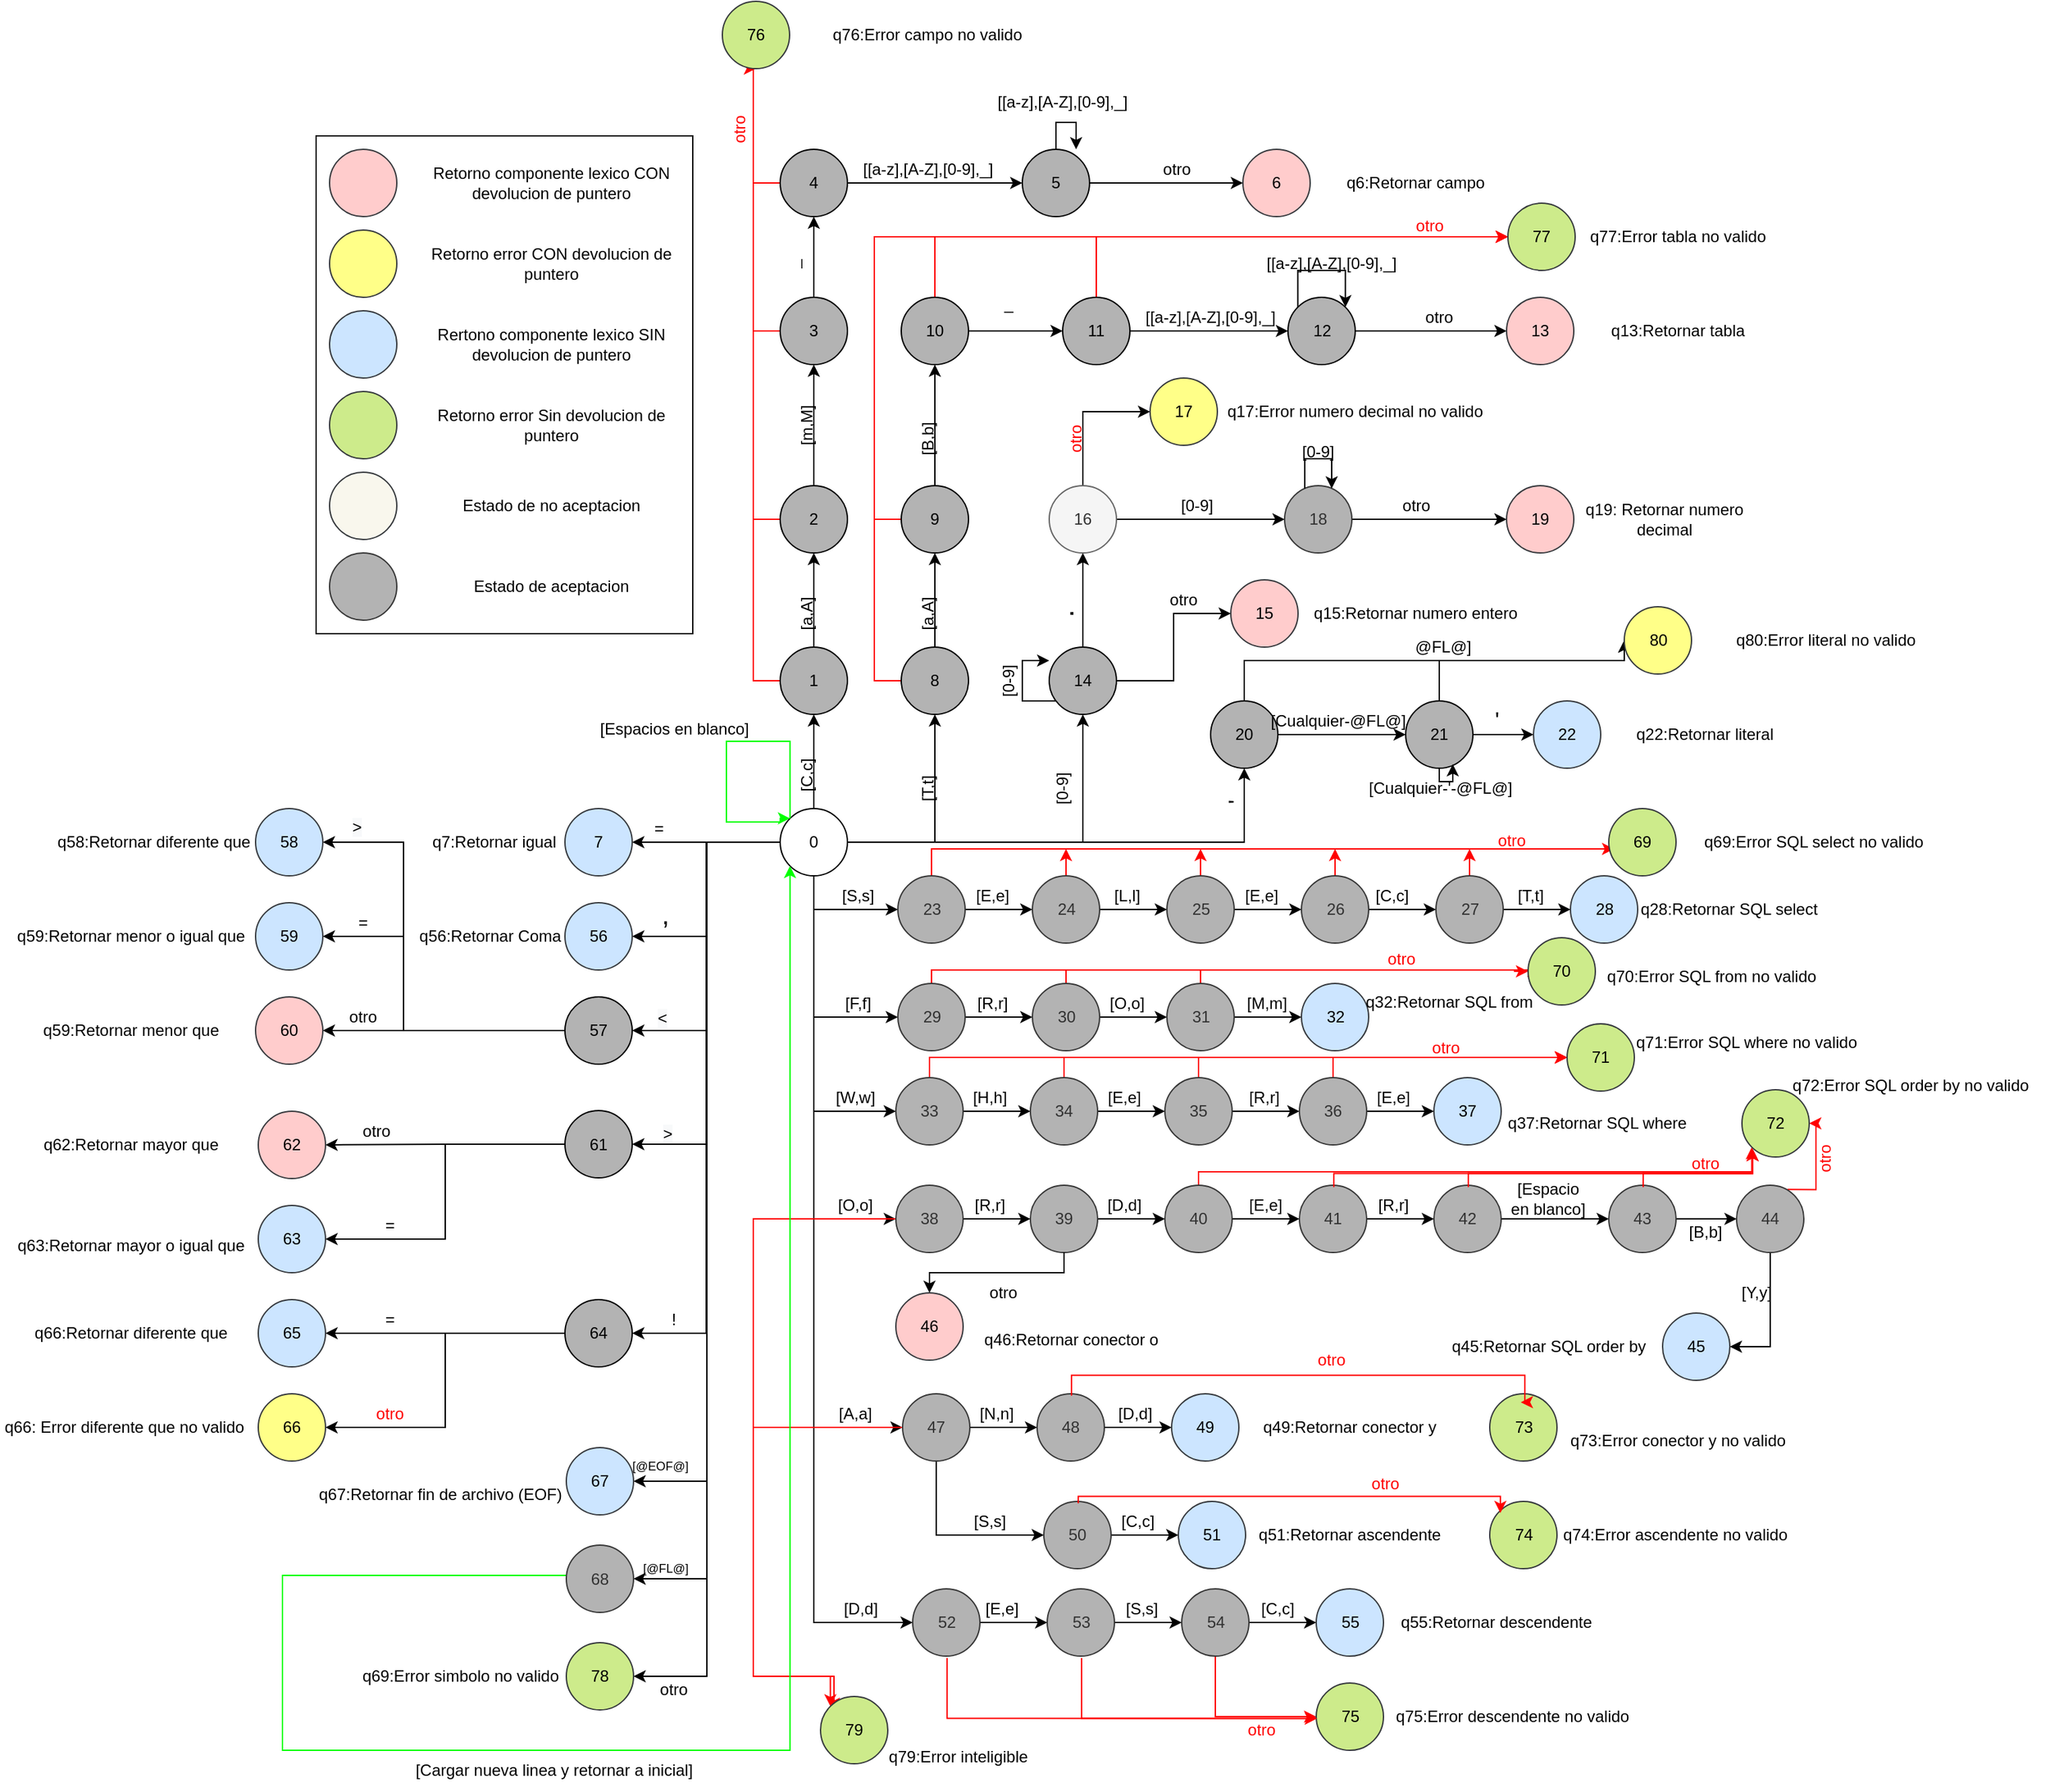 <mxfile version="20.3.0" type="device"><diagram id="tkwIdXaNMa190uDpPrix" name="Página-1"><mxGraphModel dx="1396" dy="1461" grid="1" gridSize="10" guides="1" tooltips="1" connect="1" arrows="1" fold="1" page="1" pageScale="1" pageWidth="827" pageHeight="1169" math="0" shadow="0"><root><mxCell id="0"/><mxCell id="1" parent="0"/><mxCell id="0gvMHBERuBYCYKScE2fR-3" style="edgeStyle=orthogonalEdgeStyle;rounded=0;orthogonalLoop=1;jettySize=auto;html=1;entryX=0.5;entryY=1;entryDx=0;entryDy=0;" parent="1" source="0gvMHBERuBYCYKScE2fR-1" target="0gvMHBERuBYCYKScE2fR-2" edge="1"><mxGeometry relative="1" as="geometry"><mxPoint x="130" y="240" as="targetPoint"/></mxGeometry></mxCell><mxCell id="0gvMHBERuBYCYKScE2fR-29" style="edgeStyle=orthogonalEdgeStyle;rounded=0;orthogonalLoop=1;jettySize=auto;html=1;entryX=0.5;entryY=1;entryDx=0;entryDy=0;" parent="1" source="0gvMHBERuBYCYKScE2fR-1" target="0gvMHBERuBYCYKScE2fR-25" edge="1"><mxGeometry relative="1" as="geometry"/></mxCell><mxCell id="0gvMHBERuBYCYKScE2fR-77" style="edgeStyle=orthogonalEdgeStyle;rounded=0;orthogonalLoop=1;jettySize=auto;html=1;exitX=1;exitY=0.5;exitDx=0;exitDy=0;entryX=0.5;entryY=1;entryDx=0;entryDy=0;" parent="1" source="0gvMHBERuBYCYKScE2fR-1" target="0gvMHBERuBYCYKScE2fR-74" edge="1"><mxGeometry relative="1" as="geometry"/></mxCell><mxCell id="gJB9KUb3tqMO-plncRjw-8" style="edgeStyle=orthogonalEdgeStyle;rounded=0;orthogonalLoop=1;jettySize=auto;html=1;entryX=0.5;entryY=1;entryDx=0;entryDy=0;startArrow=none;startFill=0;endArrow=classic;endFill=1;" parent="1" source="0gvMHBERuBYCYKScE2fR-1" target="gJB9KUb3tqMO-plncRjw-5" edge="1"><mxGeometry relative="1" as="geometry"/></mxCell><mxCell id="gJB9KUb3tqMO-plncRjw-38" style="edgeStyle=orthogonalEdgeStyle;rounded=0;orthogonalLoop=1;jettySize=auto;html=1;entryX=0;entryY=0.5;entryDx=0;entryDy=0;fontSize=17;startArrow=none;startFill=0;endArrow=classic;endFill=1;" parent="1" source="0gvMHBERuBYCYKScE2fR-1" target="gJB9KUb3tqMO-plncRjw-19" edge="1"><mxGeometry relative="1" as="geometry"><Array as="points"><mxPoint x="45" y="435"/></Array></mxGeometry></mxCell><mxCell id="gJB9KUb3tqMO-plncRjw-68" style="edgeStyle=orthogonalEdgeStyle;rounded=0;orthogonalLoop=1;jettySize=auto;html=1;entryX=0;entryY=0.5;entryDx=0;entryDy=0;fontSize=12;startArrow=none;startFill=0;endArrow=classic;endFill=1;" parent="1" source="0gvMHBERuBYCYKScE2fR-1" target="gJB9KUb3tqMO-plncRjw-64" edge="1"><mxGeometry relative="1" as="geometry"><Array as="points"><mxPoint x="45" y="515"/></Array></mxGeometry></mxCell><mxCell id="gJB9KUb3tqMO-plncRjw-252" style="edgeStyle=orthogonalEdgeStyle;rounded=0;orthogonalLoop=1;jettySize=auto;html=1;fontSize=12;startArrow=none;startFill=0;endArrow=classic;endFill=1;" parent="1" source="0gvMHBERuBYCYKScE2fR-1" target="gJB9KUb3tqMO-plncRjw-241" edge="1"><mxGeometry relative="1" as="geometry"><Array as="points"><mxPoint x="45" y="820"/></Array></mxGeometry></mxCell><mxCell id="gJB9KUb3tqMO-plncRjw-268" style="edgeStyle=orthogonalEdgeStyle;rounded=0;orthogonalLoop=1;jettySize=auto;html=1;entryX=0;entryY=0.5;entryDx=0;entryDy=0;fontSize=12;startArrow=none;startFill=0;endArrow=classic;endFill=1;" parent="1" source="0gvMHBERuBYCYKScE2fR-1" target="gJB9KUb3tqMO-plncRjw-81" edge="1"><mxGeometry relative="1" as="geometry"><Array as="points"><mxPoint x="45" y="585"/></Array></mxGeometry></mxCell><mxCell id="gJB9KUb3tqMO-plncRjw-269" style="edgeStyle=orthogonalEdgeStyle;rounded=0;orthogonalLoop=1;jettySize=auto;html=1;entryX=0;entryY=0.5;entryDx=0;entryDy=0;fontSize=12;startArrow=none;startFill=0;endArrow=classic;endFill=1;" parent="1" source="0gvMHBERuBYCYKScE2fR-1" target="gJB9KUb3tqMO-plncRjw-98" edge="1"><mxGeometry relative="1" as="geometry"><Array as="points"><mxPoint x="45" y="665"/></Array></mxGeometry></mxCell><mxCell id="gJB9KUb3tqMO-plncRjw-282" style="edgeStyle=orthogonalEdgeStyle;rounded=0;orthogonalLoop=1;jettySize=auto;html=1;entryX=0;entryY=0.5;entryDx=0;entryDy=0;fontSize=12;startArrow=none;startFill=0;endArrow=classic;endFill=1;" parent="1" source="0gvMHBERuBYCYKScE2fR-1" target="gJB9KUb3tqMO-plncRjw-271" edge="1"><mxGeometry relative="1" as="geometry"><Array as="points"><mxPoint x="45" y="965"/></Array></mxGeometry></mxCell><mxCell id="gJB9KUb3tqMO-plncRjw-289" style="edgeStyle=orthogonalEdgeStyle;rounded=0;orthogonalLoop=1;jettySize=auto;html=1;fontSize=12;startArrow=none;startFill=0;endArrow=classic;endFill=1;" parent="1" source="0gvMHBERuBYCYKScE2fR-1" target="gJB9KUb3tqMO-plncRjw-288" edge="1"><mxGeometry relative="1" as="geometry"/></mxCell><mxCell id="gJB9KUb3tqMO-plncRjw-291" style="edgeStyle=orthogonalEdgeStyle;rounded=0;orthogonalLoop=1;jettySize=auto;html=1;entryX=1;entryY=0.5;entryDx=0;entryDy=0;fontSize=12;startArrow=none;startFill=0;endArrow=classic;endFill=1;" parent="1" source="0gvMHBERuBYCYKScE2fR-1" target="gJB9KUb3tqMO-plncRjw-290" edge="1"><mxGeometry relative="1" as="geometry"/></mxCell><mxCell id="DRj2a1RJwcOqTU-Mt4rg-10" style="edgeStyle=orthogonalEdgeStyle;rounded=0;orthogonalLoop=1;jettySize=auto;html=1;entryX=1;entryY=0.5;entryDx=0;entryDy=0;" parent="1" source="0gvMHBERuBYCYKScE2fR-1" target="DRj2a1RJwcOqTU-Mt4rg-3" edge="1"><mxGeometry relative="1" as="geometry"/></mxCell><mxCell id="DRj2a1RJwcOqTU-Mt4rg-80" style="edgeStyle=orthogonalEdgeStyle;rounded=0;orthogonalLoop=1;jettySize=auto;html=1;entryX=1;entryY=0.5;entryDx=0;entryDy=0;" parent="1" source="0gvMHBERuBYCYKScE2fR-1" target="DRj2a1RJwcOqTU-Mt4rg-79" edge="1"><mxGeometry relative="1" as="geometry"/></mxCell><mxCell id="DRj2a1RJwcOqTU-Mt4rg-99" style="edgeStyle=orthogonalEdgeStyle;rounded=0;orthogonalLoop=1;jettySize=auto;html=1;entryX=1;entryY=0.5;entryDx=0;entryDy=0;" parent="1" source="0gvMHBERuBYCYKScE2fR-1" target="DRj2a1RJwcOqTU-Mt4rg-94" edge="1"><mxGeometry relative="1" as="geometry"/></mxCell><mxCell id="DRj2a1RJwcOqTU-Mt4rg-110" style="edgeStyle=orthogonalEdgeStyle;rounded=0;orthogonalLoop=1;jettySize=auto;html=1;entryX=1;entryY=0.5;entryDx=0;entryDy=0;" parent="1" source="0gvMHBERuBYCYKScE2fR-1" target="DRj2a1RJwcOqTU-Mt4rg-109" edge="1"><mxGeometry relative="1" as="geometry"/></mxCell><mxCell id="DRj2a1RJwcOqTU-Mt4rg-115" style="edgeStyle=orthogonalEdgeStyle;rounded=0;orthogonalLoop=1;jettySize=auto;html=1;entryX=1;entryY=0.5;entryDx=0;entryDy=0;fontSize=9;" parent="1" source="0gvMHBERuBYCYKScE2fR-1" target="DRj2a1RJwcOqTU-Mt4rg-114" edge="1"><mxGeometry relative="1" as="geometry"/></mxCell><mxCell id="DRj2a1RJwcOqTU-Mt4rg-119" style="edgeStyle=orthogonalEdgeStyle;rounded=0;orthogonalLoop=1;jettySize=auto;html=1;entryX=1;entryY=0.5;entryDx=0;entryDy=0;fontSize=9;" parent="1" source="0gvMHBERuBYCYKScE2fR-1" target="DRj2a1RJwcOqTU-Mt4rg-118" edge="1"><mxGeometry relative="1" as="geometry"/></mxCell><mxCell id="0gvMHBERuBYCYKScE2fR-1" value="0" style="ellipse;whiteSpace=wrap;html=1;aspect=fixed;align=center;fillColor=#FFFFFF;" parent="1" vertex="1"><mxGeometry x="20" y="360" width="50" height="50" as="geometry"/></mxCell><mxCell id="0gvMHBERuBYCYKScE2fR-6" value="" style="edgeStyle=orthogonalEdgeStyle;rounded=0;orthogonalLoop=1;jettySize=auto;html=1;" parent="1" source="0gvMHBERuBYCYKScE2fR-2" target="0gvMHBERuBYCYKScE2fR-5" edge="1"><mxGeometry relative="1" as="geometry"/></mxCell><mxCell id="DRj2a1RJwcOqTU-Mt4rg-190" style="edgeStyle=orthogonalEdgeStyle;rounded=0;orthogonalLoop=1;jettySize=auto;html=1;entryX=0.5;entryY=1;entryDx=0;entryDy=0;strokeColor=#FF0000;fontSize=9;fontColor=#FF0000;" parent="1" source="0gvMHBERuBYCYKScE2fR-2" target="DRj2a1RJwcOqTU-Mt4rg-189" edge="1"><mxGeometry relative="1" as="geometry"><Array as="points"><mxPoint y="265"/><mxPoint y="-190"/></Array></mxGeometry></mxCell><mxCell id="0gvMHBERuBYCYKScE2fR-2" value="1" style="ellipse;whiteSpace=wrap;html=1;aspect=fixed;align=center;fillColor=#B3B3B3;" parent="1" vertex="1"><mxGeometry x="20" y="240" width="50" height="50" as="geometry"/></mxCell><mxCell id="0gvMHBERuBYCYKScE2fR-4" value="[C,c]" style="text;html=1;strokeColor=none;fillColor=none;align=center;verticalAlign=middle;whiteSpace=wrap;rounded=0;rotation=-90;" parent="1" vertex="1"><mxGeometry x="10" y="320" width="60" height="30" as="geometry"/></mxCell><mxCell id="0gvMHBERuBYCYKScE2fR-9" value="" style="edgeStyle=orthogonalEdgeStyle;rounded=0;orthogonalLoop=1;jettySize=auto;html=1;" parent="1" source="0gvMHBERuBYCYKScE2fR-5" target="0gvMHBERuBYCYKScE2fR-8" edge="1"><mxGeometry relative="1" as="geometry"/></mxCell><mxCell id="DRj2a1RJwcOqTU-Mt4rg-191" style="edgeStyle=orthogonalEdgeStyle;rounded=0;orthogonalLoop=1;jettySize=auto;html=1;entryX=0.46;entryY=0.8;entryDx=0;entryDy=0;entryPerimeter=0;strokeColor=#FF0000;fontSize=9;fontColor=#FF0000;" parent="1" source="0gvMHBERuBYCYKScE2fR-5" target="DRj2a1RJwcOqTU-Mt4rg-189" edge="1"><mxGeometry relative="1" as="geometry"><Array as="points"><mxPoint y="145"/></Array></mxGeometry></mxCell><mxCell id="0gvMHBERuBYCYKScE2fR-5" value="2" style="ellipse;whiteSpace=wrap;html=1;aspect=fixed;align=center;fillColor=#B3B3B3;" parent="1" vertex="1"><mxGeometry x="20" y="120" width="50" height="50" as="geometry"/></mxCell><mxCell id="0gvMHBERuBYCYKScE2fR-7" value="[a,A]" style="text;html=1;strokeColor=none;fillColor=none;align=center;verticalAlign=middle;whiteSpace=wrap;rounded=0;rotation=-90;" parent="1" vertex="1"><mxGeometry x="10" y="200" width="60" height="30" as="geometry"/></mxCell><mxCell id="0gvMHBERuBYCYKScE2fR-12" value="" style="edgeStyle=orthogonalEdgeStyle;rounded=0;orthogonalLoop=1;jettySize=auto;html=1;" parent="1" source="0gvMHBERuBYCYKScE2fR-8" target="0gvMHBERuBYCYKScE2fR-11" edge="1"><mxGeometry relative="1" as="geometry"/></mxCell><mxCell id="DRj2a1RJwcOqTU-Mt4rg-192" style="edgeStyle=orthogonalEdgeStyle;rounded=0;orthogonalLoop=1;jettySize=auto;html=1;entryX=0.46;entryY=0.8;entryDx=0;entryDy=0;entryPerimeter=0;strokeColor=#FF0000;fontSize=9;fontColor=#FF0000;" parent="1" source="0gvMHBERuBYCYKScE2fR-8" target="DRj2a1RJwcOqTU-Mt4rg-189" edge="1"><mxGeometry relative="1" as="geometry"><Array as="points"><mxPoint y="5"/></Array></mxGeometry></mxCell><mxCell id="0gvMHBERuBYCYKScE2fR-8" value="3" style="ellipse;whiteSpace=wrap;html=1;aspect=fixed;align=center;fillColor=#B3B3B3;" parent="1" vertex="1"><mxGeometry x="20" y="-20" width="50" height="50" as="geometry"/></mxCell><mxCell id="0gvMHBERuBYCYKScE2fR-10" value="[m,M]" style="text;html=1;strokeColor=none;fillColor=none;align=center;verticalAlign=middle;whiteSpace=wrap;rounded=0;rotation=-90;" parent="1" vertex="1"><mxGeometry x="10" y="60" width="60" height="30" as="geometry"/></mxCell><mxCell id="0gvMHBERuBYCYKScE2fR-16" value="" style="edgeStyle=orthogonalEdgeStyle;rounded=0;orthogonalLoop=1;jettySize=auto;html=1;" parent="1" source="0gvMHBERuBYCYKScE2fR-11" target="0gvMHBERuBYCYKScE2fR-15" edge="1"><mxGeometry relative="1" as="geometry"/></mxCell><mxCell id="DRj2a1RJwcOqTU-Mt4rg-193" style="edgeStyle=orthogonalEdgeStyle;rounded=0;orthogonalLoop=1;jettySize=auto;html=1;entryX=0.46;entryY=0.8;entryDx=0;entryDy=0;entryPerimeter=0;strokeColor=#FF0000;fontSize=9;fontColor=#FF0000;" parent="1" source="0gvMHBERuBYCYKScE2fR-11" target="DRj2a1RJwcOqTU-Mt4rg-189" edge="1"><mxGeometry relative="1" as="geometry"><Array as="points"><mxPoint y="-105"/></Array></mxGeometry></mxCell><mxCell id="0gvMHBERuBYCYKScE2fR-11" value="4" style="ellipse;whiteSpace=wrap;html=1;aspect=fixed;align=center;fillColor=#B3B3B3;" parent="1" vertex="1"><mxGeometry x="20" y="-130" width="50" height="50" as="geometry"/></mxCell><mxCell id="0gvMHBERuBYCYKScE2fR-13" value="_" style="text;html=1;strokeColor=none;fillColor=none;align=center;verticalAlign=middle;whiteSpace=wrap;rounded=0;rotation=-90;" parent="1" vertex="1"><mxGeometry y="-60" width="60" height="30" as="geometry"/></mxCell><mxCell id="0gvMHBERuBYCYKScE2fR-18" style="edgeStyle=orthogonalEdgeStyle;rounded=0;orthogonalLoop=1;jettySize=auto;html=1;entryX=0.8;entryY=0;entryDx=0;entryDy=0;entryPerimeter=0;" parent="1" source="0gvMHBERuBYCYKScE2fR-15" target="0gvMHBERuBYCYKScE2fR-15" edge="1"><mxGeometry relative="1" as="geometry"><mxPoint x="350" y="-150" as="targetPoint"/><Array as="points"><mxPoint x="225" y="-150"/><mxPoint x="240" y="-150"/></Array></mxGeometry></mxCell><mxCell id="0gvMHBERuBYCYKScE2fR-22" style="edgeStyle=orthogonalEdgeStyle;rounded=0;orthogonalLoop=1;jettySize=auto;html=1;" parent="1" source="0gvMHBERuBYCYKScE2fR-15" target="0gvMHBERuBYCYKScE2fR-21" edge="1"><mxGeometry relative="1" as="geometry"/></mxCell><mxCell id="0gvMHBERuBYCYKScE2fR-15" value="5" style="ellipse;whiteSpace=wrap;html=1;aspect=fixed;align=center;fillColor=#B3B3B3;" parent="1" vertex="1"><mxGeometry x="200" y="-130" width="50" height="50" as="geometry"/></mxCell><mxCell id="0gvMHBERuBYCYKScE2fR-17" value="[[a-z],[A-Z],[0-9],_]" style="text;html=1;strokeColor=none;fillColor=none;align=center;verticalAlign=middle;whiteSpace=wrap;rounded=0;" parent="1" vertex="1"><mxGeometry x="70" y="-130" width="120" height="30" as="geometry"/></mxCell><mxCell id="0gvMHBERuBYCYKScE2fR-20" value="[[a-z],[A-Z],[0-9],_]" style="text;html=1;strokeColor=none;fillColor=none;align=center;verticalAlign=middle;whiteSpace=wrap;rounded=0;" parent="1" vertex="1"><mxGeometry x="170" y="-180" width="120" height="30" as="geometry"/></mxCell><mxCell id="0gvMHBERuBYCYKScE2fR-21" value="6" style="ellipse;whiteSpace=wrap;html=1;aspect=fixed;align=center;fillColor=#ffcccc;strokeColor=#36393d;" parent="1" vertex="1"><mxGeometry x="364" y="-130" width="50" height="50" as="geometry"/></mxCell><mxCell id="0gvMHBERuBYCYKScE2fR-24" value="otro" style="text;html=1;strokeColor=none;fillColor=none;align=center;verticalAlign=middle;whiteSpace=wrap;rounded=0;" parent="1" vertex="1"><mxGeometry x="285" y="-130" width="60" height="30" as="geometry"/></mxCell><mxCell id="0gvMHBERuBYCYKScE2fR-30" style="edgeStyle=orthogonalEdgeStyle;rounded=0;orthogonalLoop=1;jettySize=auto;html=1;" parent="1" source="0gvMHBERuBYCYKScE2fR-25" target="0gvMHBERuBYCYKScE2fR-26" edge="1"><mxGeometry relative="1" as="geometry"/></mxCell><mxCell id="DRj2a1RJwcOqTU-Mt4rg-197" style="edgeStyle=orthogonalEdgeStyle;rounded=0;orthogonalLoop=1;jettySize=auto;html=1;entryX=0;entryY=0.5;entryDx=0;entryDy=0;strokeColor=#FF0000;fontSize=9;fontColor=#FF0000;" parent="1" source="0gvMHBERuBYCYKScE2fR-25" target="DRj2a1RJwcOqTU-Mt4rg-196" edge="1"><mxGeometry relative="1" as="geometry"><Array as="points"><mxPoint x="90" y="265"/><mxPoint x="90" y="-65"/></Array></mxGeometry></mxCell><mxCell id="0gvMHBERuBYCYKScE2fR-25" value="8" style="ellipse;whiteSpace=wrap;html=1;aspect=fixed;align=center;fillColor=#B3B3B3;" parent="1" vertex="1"><mxGeometry x="110" y="240" width="50" height="50" as="geometry"/></mxCell><mxCell id="0gvMHBERuBYCYKScE2fR-31" style="edgeStyle=orthogonalEdgeStyle;rounded=0;orthogonalLoop=1;jettySize=auto;html=1;" parent="1" source="0gvMHBERuBYCYKScE2fR-26" target="0gvMHBERuBYCYKScE2fR-27" edge="1"><mxGeometry relative="1" as="geometry"/></mxCell><mxCell id="DRj2a1RJwcOqTU-Mt4rg-198" style="edgeStyle=orthogonalEdgeStyle;rounded=0;orthogonalLoop=1;jettySize=auto;html=1;entryX=0;entryY=0.5;entryDx=0;entryDy=0;strokeColor=#FF0000;fontSize=9;fontColor=#FF0000;" parent="1" source="0gvMHBERuBYCYKScE2fR-26" target="DRj2a1RJwcOqTU-Mt4rg-196" edge="1"><mxGeometry relative="1" as="geometry"><Array as="points"><mxPoint x="90" y="145"/><mxPoint x="90" y="-65"/></Array></mxGeometry></mxCell><mxCell id="0gvMHBERuBYCYKScE2fR-26" value="9" style="ellipse;whiteSpace=wrap;html=1;aspect=fixed;align=center;fillColor=#B3B3B3;" parent="1" vertex="1"><mxGeometry x="110" y="120" width="50" height="50" as="geometry"/></mxCell><mxCell id="0gvMHBERuBYCYKScE2fR-32" style="edgeStyle=orthogonalEdgeStyle;rounded=0;orthogonalLoop=1;jettySize=auto;html=1;" parent="1" source="0gvMHBERuBYCYKScE2fR-27" target="0gvMHBERuBYCYKScE2fR-28" edge="1"><mxGeometry relative="1" as="geometry"/></mxCell><mxCell id="DRj2a1RJwcOqTU-Mt4rg-199" style="edgeStyle=orthogonalEdgeStyle;rounded=0;orthogonalLoop=1;jettySize=auto;html=1;entryX=0;entryY=0.5;entryDx=0;entryDy=0;strokeColor=#FF0000;fontSize=9;fontColor=#FF0000;" parent="1" source="0gvMHBERuBYCYKScE2fR-27" target="DRj2a1RJwcOqTU-Mt4rg-196" edge="1"><mxGeometry relative="1" as="geometry"><Array as="points"><mxPoint x="135" y="-65"/></Array></mxGeometry></mxCell><mxCell id="0gvMHBERuBYCYKScE2fR-27" value="10" style="ellipse;whiteSpace=wrap;html=1;aspect=fixed;align=center;fillColor=#B3B3B3;" parent="1" vertex="1"><mxGeometry x="110" y="-20" width="50" height="50" as="geometry"/></mxCell><mxCell id="0gvMHBERuBYCYKScE2fR-38" style="edgeStyle=orthogonalEdgeStyle;rounded=0;orthogonalLoop=1;jettySize=auto;html=1;" parent="1" source="0gvMHBERuBYCYKScE2fR-28" target="0gvMHBERuBYCYKScE2fR-37" edge="1"><mxGeometry relative="1" as="geometry"/></mxCell><mxCell id="DRj2a1RJwcOqTU-Mt4rg-200" style="edgeStyle=orthogonalEdgeStyle;rounded=0;orthogonalLoop=1;jettySize=auto;html=1;entryX=0;entryY=0.5;entryDx=0;entryDy=0;strokeColor=#FF0000;fontSize=9;fontColor=#FF0000;" parent="1" source="0gvMHBERuBYCYKScE2fR-28" target="DRj2a1RJwcOqTU-Mt4rg-196" edge="1"><mxGeometry relative="1" as="geometry"><Array as="points"><mxPoint x="255" y="-65"/></Array></mxGeometry></mxCell><mxCell id="0gvMHBERuBYCYKScE2fR-28" value="11" style="ellipse;whiteSpace=wrap;html=1;aspect=fixed;align=center;fillColor=#B3B3B3;" parent="1" vertex="1"><mxGeometry x="230" y="-20" width="50" height="50" as="geometry"/></mxCell><mxCell id="0gvMHBERuBYCYKScE2fR-33" value="[T,t]" style="text;html=1;strokeColor=none;fillColor=none;align=center;verticalAlign=middle;whiteSpace=wrap;rounded=0;rotation=-90;" parent="1" vertex="1"><mxGeometry x="100" y="330" width="60" height="30" as="geometry"/></mxCell><mxCell id="0gvMHBERuBYCYKScE2fR-34" value="[a,A]" style="text;html=1;strokeColor=none;fillColor=none;align=center;verticalAlign=middle;whiteSpace=wrap;rounded=0;rotation=-90;" parent="1" vertex="1"><mxGeometry x="100" y="200" width="60" height="30" as="geometry"/></mxCell><mxCell id="0gvMHBERuBYCYKScE2fR-35" value="[B,b]" style="text;html=1;strokeColor=none;fillColor=none;align=center;verticalAlign=middle;whiteSpace=wrap;rounded=0;rotation=-90;" parent="1" vertex="1"><mxGeometry x="100" y="70" width="60" height="30" as="geometry"/></mxCell><mxCell id="0gvMHBERuBYCYKScE2fR-36" value="_" style="text;html=1;strokeColor=none;fillColor=none;align=center;verticalAlign=middle;whiteSpace=wrap;rounded=0;" parent="1" vertex="1"><mxGeometry x="160" y="-30" width="60" height="30" as="geometry"/></mxCell><mxCell id="0gvMHBERuBYCYKScE2fR-43" style="edgeStyle=orthogonalEdgeStyle;rounded=0;orthogonalLoop=1;jettySize=auto;html=1;" parent="1" source="0gvMHBERuBYCYKScE2fR-37" target="0gvMHBERuBYCYKScE2fR-42" edge="1"><mxGeometry relative="1" as="geometry"/></mxCell><mxCell id="0gvMHBERuBYCYKScE2fR-37" value="12" style="ellipse;whiteSpace=wrap;html=1;aspect=fixed;align=center;fillColor=#B3B3B3;" parent="1" vertex="1"><mxGeometry x="397.5" y="-20" width="50" height="50" as="geometry"/></mxCell><mxCell id="0gvMHBERuBYCYKScE2fR-39" value="[[a-z],[A-Z],[0-9],_]" style="text;html=1;strokeColor=none;fillColor=none;align=center;verticalAlign=middle;whiteSpace=wrap;rounded=0;" parent="1" vertex="1"><mxGeometry x="280" y="-20" width="120" height="30" as="geometry"/></mxCell><mxCell id="0gvMHBERuBYCYKScE2fR-40" style="edgeStyle=orthogonalEdgeStyle;rounded=0;orthogonalLoop=1;jettySize=auto;html=1;exitX=0;exitY=0;exitDx=0;exitDy=0;entryX=1;entryY=0;entryDx=0;entryDy=0;" parent="1" source="0gvMHBERuBYCYKScE2fR-37" target="0gvMHBERuBYCYKScE2fR-37" edge="1"><mxGeometry relative="1" as="geometry"><Array as="points"><mxPoint x="405" y="-40"/><mxPoint x="440" y="-40"/></Array></mxGeometry></mxCell><mxCell id="0gvMHBERuBYCYKScE2fR-41" value="[[a-z],[A-Z],[0-9],_]" style="text;html=1;strokeColor=none;fillColor=none;align=center;verticalAlign=middle;whiteSpace=wrap;rounded=0;" parent="1" vertex="1"><mxGeometry x="370" y="-60" width="120" height="30" as="geometry"/></mxCell><mxCell id="0gvMHBERuBYCYKScE2fR-42" value="13" style="ellipse;whiteSpace=wrap;html=1;aspect=fixed;align=center;fillColor=#ffcccc;strokeColor=#36393d;" parent="1" vertex="1"><mxGeometry x="560" y="-20" width="50" height="50" as="geometry"/></mxCell><mxCell id="0gvMHBERuBYCYKScE2fR-44" value="otro" style="text;html=1;strokeColor=none;fillColor=none;align=center;verticalAlign=middle;whiteSpace=wrap;rounded=0;" parent="1" vertex="1"><mxGeometry x="480" y="-20" width="60" height="30" as="geometry"/></mxCell><mxCell id="0gvMHBERuBYCYKScE2fR-48" value="" style="ellipse;whiteSpace=wrap;html=1;aspect=fixed;labelBackgroundColor=none;fillColor=#ffcccc;strokeColor=#36393d;" parent="1" vertex="1"><mxGeometry x="-315" y="-130" width="50" height="50" as="geometry"/></mxCell><mxCell id="0gvMHBERuBYCYKScE2fR-49" value="" style="ellipse;whiteSpace=wrap;html=1;aspect=fixed;fillColor=#ffff88;strokeColor=#36393d;" parent="1" vertex="1"><mxGeometry x="-315" y="-70" width="50" height="50" as="geometry"/></mxCell><mxCell id="0gvMHBERuBYCYKScE2fR-51" value="" style="ellipse;whiteSpace=wrap;html=1;aspect=fixed;fillColor=#B3B3B3;fontColor=#333333;strokeColor=#363636;" parent="1" vertex="1"><mxGeometry x="-315" y="170" width="50" height="50" as="geometry"/></mxCell><mxCell id="0gvMHBERuBYCYKScE2fR-52" value="" style="ellipse;whiteSpace=wrap;html=1;aspect=fixed;fillColor=#f9f7ed;strokeColor=#36393d;" parent="1" vertex="1"><mxGeometry x="-315" y="110" width="50" height="50" as="geometry"/></mxCell><mxCell id="0gvMHBERuBYCYKScE2fR-53" value="" style="ellipse;whiteSpace=wrap;html=1;aspect=fixed;fillColor=#cdeb8b;strokeColor=#36393d;" parent="1" vertex="1"><mxGeometry x="-315" y="50" width="50" height="50" as="geometry"/></mxCell><mxCell id="0gvMHBERuBYCYKScE2fR-55" value="Retorno componente lexico CON devolucion de puntero" style="text;html=1;strokeColor=none;fillColor=none;align=center;verticalAlign=middle;whiteSpace=wrap;rounded=0;labelBackgroundColor=none;" parent="1" vertex="1"><mxGeometry x="-255" y="-120" width="210" height="30" as="geometry"/></mxCell><mxCell id="0gvMHBERuBYCYKScE2fR-61" value="Retorno error CON devolucion de puntero" style="text;html=1;strokeColor=none;fillColor=none;align=center;verticalAlign=middle;whiteSpace=wrap;rounded=0;labelBackgroundColor=none;" parent="1" vertex="1"><mxGeometry x="-255" y="-60" width="210" height="30" as="geometry"/></mxCell><mxCell id="0gvMHBERuBYCYKScE2fR-62" value="Retorno error Sin devolucion de puntero" style="text;html=1;strokeColor=none;fillColor=none;align=center;verticalAlign=middle;whiteSpace=wrap;rounded=0;labelBackgroundColor=none;" parent="1" vertex="1"><mxGeometry x="-255" y="60" width="210" height="30" as="geometry"/></mxCell><mxCell id="0gvMHBERuBYCYKScE2fR-63" value="Rertono componente lexico SIN devolucion de puntero" style="text;html=1;strokeColor=none;fillColor=none;align=center;verticalAlign=middle;whiteSpace=wrap;rounded=0;labelBackgroundColor=none;" parent="1" vertex="1"><mxGeometry x="-255" width="210" height="30" as="geometry"/></mxCell><mxCell id="0gvMHBERuBYCYKScE2fR-64" value="Estado de no aceptacion" style="text;html=1;strokeColor=none;fillColor=none;align=center;verticalAlign=middle;whiteSpace=wrap;rounded=0;labelBackgroundColor=none;" parent="1" vertex="1"><mxGeometry x="-255" y="120" width="210" height="30" as="geometry"/></mxCell><mxCell id="0gvMHBERuBYCYKScE2fR-65" value="Estado de aceptacion" style="text;html=1;strokeColor=none;fillColor=none;align=center;verticalAlign=middle;whiteSpace=wrap;rounded=0;labelBackgroundColor=none;" parent="1" vertex="1"><mxGeometry x="-255" y="180" width="210" height="30" as="geometry"/></mxCell><mxCell id="0gvMHBERuBYCYKScE2fR-72" value="q6:Retornar campo" style="text;html=1;strokeColor=none;fillColor=none;align=center;verticalAlign=middle;whiteSpace=wrap;rounded=0;labelBackgroundColor=none;" parent="1" vertex="1"><mxGeometry x="415" y="-120" width="155" height="30" as="geometry"/></mxCell><mxCell id="0gvMHBERuBYCYKScE2fR-73" value="q13:Retornar tabla" style="text;html=1;strokeColor=none;fillColor=none;align=center;verticalAlign=middle;whiteSpace=wrap;rounded=0;labelBackgroundColor=none;" parent="1" vertex="1"><mxGeometry x="610" y="-10" width="155" height="30" as="geometry"/></mxCell><mxCell id="gJB9KUb3tqMO-plncRjw-34" value="" style="edgeStyle=orthogonalEdgeStyle;rounded=0;orthogonalLoop=1;jettySize=auto;html=1;fontSize=17;startArrow=none;startFill=0;endArrow=classic;endFill=1;" parent="1" source="0gvMHBERuBYCYKScE2fR-74" target="0gvMHBERuBYCYKScE2fR-75" edge="1"><mxGeometry relative="1" as="geometry"/></mxCell><mxCell id="TmOABm3mZbxga3GC2yrW-2" style="edgeStyle=orthogonalEdgeStyle;rounded=0;orthogonalLoop=1;jettySize=auto;html=1;entryX=0;entryY=0.5;entryDx=0;entryDy=0;" edge="1" parent="1" source="0gvMHBERuBYCYKScE2fR-74" target="TmOABm3mZbxga3GC2yrW-1"><mxGeometry relative="1" as="geometry"><Array as="points"><mxPoint x="365" y="250"/><mxPoint x="648" y="250"/></Array></mxGeometry></mxCell><mxCell id="0gvMHBERuBYCYKScE2fR-74" value="20" style="ellipse;whiteSpace=wrap;html=1;aspect=fixed;align=center;fillColor=#B3B3B3;" parent="1" vertex="1"><mxGeometry x="340" y="280" width="50" height="50" as="geometry"/></mxCell><mxCell id="0gvMHBERuBYCYKScE2fR-79" style="edgeStyle=orthogonalEdgeStyle;rounded=0;orthogonalLoop=1;jettySize=auto;html=1;" parent="1" source="0gvMHBERuBYCYKScE2fR-75" target="0gvMHBERuBYCYKScE2fR-76" edge="1"><mxGeometry relative="1" as="geometry"/></mxCell><mxCell id="TmOABm3mZbxga3GC2yrW-3" style="edgeStyle=orthogonalEdgeStyle;rounded=0;orthogonalLoop=1;jettySize=auto;html=1;entryX=0;entryY=0.5;entryDx=0;entryDy=0;" edge="1" parent="1" source="0gvMHBERuBYCYKScE2fR-75" target="TmOABm3mZbxga3GC2yrW-1"><mxGeometry relative="1" as="geometry"><Array as="points"><mxPoint x="510" y="250"/><mxPoint x="648" y="250"/></Array></mxGeometry></mxCell><mxCell id="0gvMHBERuBYCYKScE2fR-75" value="21" style="ellipse;whiteSpace=wrap;html=1;aspect=fixed;align=center;fillColor=#B3B3B3;" parent="1" vertex="1"><mxGeometry x="485" y="280" width="50" height="50" as="geometry"/></mxCell><mxCell id="0gvMHBERuBYCYKScE2fR-76" value="22" style="ellipse;whiteSpace=wrap;html=1;aspect=fixed;align=center;fillColor=#cce5ff;strokeColor=#36393d;" parent="1" vertex="1"><mxGeometry x="580" y="280" width="50" height="50" as="geometry"/></mxCell><mxCell id="0gvMHBERuBYCYKScE2fR-80" value="'" style="text;html=1;strokeColor=none;fillColor=none;align=center;verticalAlign=middle;whiteSpace=wrap;rounded=0;labelBackgroundColor=none;rotation=-90;fontSize=17;" parent="1" vertex="1"><mxGeometry x="330" y="340" width="60" height="30" as="geometry"/></mxCell><mxCell id="0gvMHBERuBYCYKScE2fR-82" value="[Cualquier-@FL@]" style="text;html=1;strokeColor=none;fillColor=none;align=center;verticalAlign=middle;whiteSpace=wrap;rounded=0;labelBackgroundColor=none;rotation=0;" parent="1" vertex="1"><mxGeometry x="380" y="280" width="110" height="30" as="geometry"/></mxCell><mxCell id="gJB9KUb3tqMO-plncRjw-1" value="q22:Retornar literal" style="text;html=1;strokeColor=none;fillColor=none;align=center;verticalAlign=middle;whiteSpace=wrap;rounded=0;labelBackgroundColor=none;" parent="1" vertex="1"><mxGeometry x="630" y="290" width="155" height="30" as="geometry"/></mxCell><mxCell id="gJB9KUb3tqMO-plncRjw-13" style="edgeStyle=orthogonalEdgeStyle;rounded=0;orthogonalLoop=1;jettySize=auto;html=1;startArrow=none;startFill=0;endArrow=classic;endFill=1;" parent="1" source="gJB9KUb3tqMO-plncRjw-5" target="gJB9KUb3tqMO-plncRjw-10" edge="1"><mxGeometry relative="1" as="geometry"/></mxCell><mxCell id="gJB9KUb3tqMO-plncRjw-29" style="edgeStyle=orthogonalEdgeStyle;rounded=0;orthogonalLoop=1;jettySize=auto;html=1;fontSize=21;startArrow=none;startFill=0;endArrow=classic;endFill=1;" parent="1" source="gJB9KUb3tqMO-plncRjw-5" target="gJB9KUb3tqMO-plncRjw-28" edge="1"><mxGeometry relative="1" as="geometry"/></mxCell><mxCell id="gJB9KUb3tqMO-plncRjw-5" value="14" style="ellipse;whiteSpace=wrap;html=1;aspect=fixed;align=center;fillColor=#B3B3B3;" parent="1" vertex="1"><mxGeometry x="220" y="240" width="50" height="50" as="geometry"/></mxCell><mxCell id="gJB9KUb3tqMO-plncRjw-9" value="[0-9]" style="text;html=1;strokeColor=none;fillColor=none;align=center;verticalAlign=middle;whiteSpace=wrap;rounded=0;rotation=-90;" parent="1" vertex="1"><mxGeometry x="200" y="330" width="60" height="30" as="geometry"/></mxCell><mxCell id="gJB9KUb3tqMO-plncRjw-16" style="edgeStyle=orthogonalEdgeStyle;rounded=0;orthogonalLoop=1;jettySize=auto;html=1;entryX=0;entryY=0.5;entryDx=0;entryDy=0;fontSize=21;startArrow=none;startFill=0;endArrow=classic;endFill=1;" parent="1" source="gJB9KUb3tqMO-plncRjw-10" target="gJB9KUb3tqMO-plncRjw-15" edge="1"><mxGeometry relative="1" as="geometry"><Array as="points"><mxPoint x="245" y="65"/></Array></mxGeometry></mxCell><mxCell id="gJB9KUb3tqMO-plncRjw-21" value="" style="edgeStyle=orthogonalEdgeStyle;rounded=0;orthogonalLoop=1;jettySize=auto;html=1;fontSize=21;startArrow=none;startFill=0;endArrow=classic;endFill=1;" parent="1" source="gJB9KUb3tqMO-plncRjw-10" target="gJB9KUb3tqMO-plncRjw-20" edge="1"><mxGeometry relative="1" as="geometry"/></mxCell><mxCell id="gJB9KUb3tqMO-plncRjw-10" value="16" style="ellipse;whiteSpace=wrap;html=1;aspect=fixed;align=center;fillColor=#f5f5f5;fontColor=#333333;strokeColor=#666666;" parent="1" vertex="1"><mxGeometry x="220" y="120" width="50" height="50" as="geometry"/></mxCell><mxCell id="gJB9KUb3tqMO-plncRjw-11" style="edgeStyle=orthogonalEdgeStyle;rounded=0;orthogonalLoop=1;jettySize=auto;html=1;entryX=0;entryY=0.2;entryDx=0;entryDy=0;entryPerimeter=0;startArrow=none;startFill=0;endArrow=classic;endFill=1;" parent="1" source="gJB9KUb3tqMO-plncRjw-5" target="gJB9KUb3tqMO-plncRjw-5" edge="1"><mxGeometry relative="1" as="geometry"><Array as="points"><mxPoint x="200" y="280"/><mxPoint x="200" y="250"/></Array></mxGeometry></mxCell><mxCell id="gJB9KUb3tqMO-plncRjw-12" value="[0-9]" style="text;html=1;strokeColor=none;fillColor=none;align=center;verticalAlign=middle;whiteSpace=wrap;rounded=0;rotation=-90;" parent="1" vertex="1"><mxGeometry x="160" y="250" width="60" height="30" as="geometry"/></mxCell><mxCell id="gJB9KUb3tqMO-plncRjw-14" value="." style="text;html=1;strokeColor=none;fillColor=none;align=center;verticalAlign=middle;whiteSpace=wrap;rounded=0;rotation=-90;fontSize=21;" parent="1" vertex="1"><mxGeometry x="200" y="200" width="60" height="30" as="geometry"/></mxCell><mxCell id="gJB9KUb3tqMO-plncRjw-15" value="17" style="ellipse;whiteSpace=wrap;html=1;aspect=fixed;fillColor=#ffff88;strokeColor=#36393d;" parent="1" vertex="1"><mxGeometry x="295" y="40" width="50" height="50" as="geometry"/></mxCell><mxCell id="gJB9KUb3tqMO-plncRjw-17" value="otro" style="text;html=1;strokeColor=none;fillColor=none;align=center;verticalAlign=middle;whiteSpace=wrap;rounded=0;rotation=-90;fontColor=#FF0000;" parent="1" vertex="1"><mxGeometry x="210" y="70" width="60" height="30" as="geometry"/></mxCell><mxCell id="gJB9KUb3tqMO-plncRjw-45" value="" style="edgeStyle=orthogonalEdgeStyle;rounded=0;orthogonalLoop=1;jettySize=auto;html=1;fontSize=17;startArrow=none;startFill=0;endArrow=classic;endFill=1;" parent="1" source="gJB9KUb3tqMO-plncRjw-19" target="gJB9KUb3tqMO-plncRjw-39" edge="1"><mxGeometry relative="1" as="geometry"/></mxCell><mxCell id="DRj2a1RJwcOqTU-Mt4rg-131" style="edgeStyle=orthogonalEdgeStyle;rounded=0;orthogonalLoop=1;jettySize=auto;html=1;entryX=0.08;entryY=0.6;entryDx=0;entryDy=0;entryPerimeter=0;fontSize=9;strokeColor=#FF0000;" parent="1" source="gJB9KUb3tqMO-plncRjw-19" target="DRj2a1RJwcOqTU-Mt4rg-127" edge="1"><mxGeometry relative="1" as="geometry"><Array as="points"><mxPoint x="132" y="390"/></Array></mxGeometry></mxCell><mxCell id="gJB9KUb3tqMO-plncRjw-19" value="23" style="ellipse;whiteSpace=wrap;html=1;aspect=fixed;fillColor=#B3B3B3;fontColor=#333333;strokeColor=#363636;" parent="1" vertex="1"><mxGeometry x="107.5" y="410" width="50" height="50" as="geometry"/></mxCell><mxCell id="gJB9KUb3tqMO-plncRjw-26" value="" style="edgeStyle=orthogonalEdgeStyle;rounded=0;orthogonalLoop=1;jettySize=auto;html=1;fontSize=21;startArrow=none;startFill=0;endArrow=classic;endFill=1;" parent="1" source="gJB9KUb3tqMO-plncRjw-20" target="gJB9KUb3tqMO-plncRjw-25" edge="1"><mxGeometry relative="1" as="geometry"/></mxCell><mxCell id="gJB9KUb3tqMO-plncRjw-20" value="18" style="ellipse;whiteSpace=wrap;html=1;aspect=fixed;fillColor=#B3B3B3;fontColor=#333333;strokeColor=#363636;" parent="1" vertex="1"><mxGeometry x="395" y="120" width="50" height="50" as="geometry"/></mxCell><mxCell id="gJB9KUb3tqMO-plncRjw-22" value="[0-9]" style="text;html=1;strokeColor=none;fillColor=none;align=center;verticalAlign=middle;whiteSpace=wrap;rounded=0;rotation=0;" parent="1" vertex="1"><mxGeometry x="300" y="120" width="60" height="30" as="geometry"/></mxCell><mxCell id="gJB9KUb3tqMO-plncRjw-23" style="edgeStyle=orthogonalEdgeStyle;rounded=0;orthogonalLoop=1;jettySize=auto;html=1;fontSize=21;startArrow=none;startFill=0;endArrow=classic;endFill=1;" parent="1" source="gJB9KUb3tqMO-plncRjw-20" target="gJB9KUb3tqMO-plncRjw-20" edge="1"><mxGeometry relative="1" as="geometry"><Array as="points"><mxPoint x="410" y="100"/></Array></mxGeometry></mxCell><mxCell id="gJB9KUb3tqMO-plncRjw-24" value="[0-9]" style="text;html=1;strokeColor=none;fillColor=none;align=center;verticalAlign=middle;whiteSpace=wrap;rounded=0;rotation=0;" parent="1" vertex="1"><mxGeometry x="390" y="80" width="60" height="30" as="geometry"/></mxCell><mxCell id="gJB9KUb3tqMO-plncRjw-25" value="19" style="ellipse;whiteSpace=wrap;html=1;aspect=fixed;labelBackgroundColor=none;fillColor=#ffcccc;strokeColor=#36393d;" parent="1" vertex="1"><mxGeometry x="560" y="120" width="50" height="50" as="geometry"/></mxCell><mxCell id="gJB9KUb3tqMO-plncRjw-27" value="otro" style="text;html=1;strokeColor=none;fillColor=none;align=center;verticalAlign=middle;whiteSpace=wrap;rounded=0;" parent="1" vertex="1"><mxGeometry x="462.5" y="120" width="60" height="30" as="geometry"/></mxCell><mxCell id="gJB9KUb3tqMO-plncRjw-28" value="15" style="ellipse;whiteSpace=wrap;html=1;aspect=fixed;labelBackgroundColor=none;fillColor=#ffcccc;strokeColor=#36393d;" parent="1" vertex="1"><mxGeometry x="355" y="190" width="50" height="50" as="geometry"/></mxCell><mxCell id="gJB9KUb3tqMO-plncRjw-30" value="otro" style="text;html=1;strokeColor=none;fillColor=none;align=center;verticalAlign=middle;whiteSpace=wrap;rounded=0;" parent="1" vertex="1"><mxGeometry x="290" y="190" width="60" height="30" as="geometry"/></mxCell><mxCell id="gJB9KUb3tqMO-plncRjw-31" value="q17:Error numero decimal no valido" style="text;html=1;strokeColor=none;fillColor=none;align=center;verticalAlign=middle;whiteSpace=wrap;rounded=0;labelBackgroundColor=none;" parent="1" vertex="1"><mxGeometry x="345" y="50" width="205" height="30" as="geometry"/></mxCell><mxCell id="gJB9KUb3tqMO-plncRjw-32" value="q19: Retornar numero decimal" style="text;html=1;strokeColor=none;fillColor=none;align=center;verticalAlign=middle;whiteSpace=wrap;rounded=0;labelBackgroundColor=none;" parent="1" vertex="1"><mxGeometry x="600" y="130" width="155" height="30" as="geometry"/></mxCell><mxCell id="gJB9KUb3tqMO-plncRjw-33" value="q15:Retornar numero entero" style="text;html=1;strokeColor=none;fillColor=none;align=center;verticalAlign=middle;whiteSpace=wrap;rounded=0;labelBackgroundColor=none;" parent="1" vertex="1"><mxGeometry x="415" y="200" width="155" height="30" as="geometry"/></mxCell><mxCell id="gJB9KUb3tqMO-plncRjw-35" value="'" style="text;html=1;strokeColor=none;fillColor=none;align=center;verticalAlign=middle;whiteSpace=wrap;rounded=0;labelBackgroundColor=none;rotation=0;fontSize=17;" parent="1" vertex="1"><mxGeometry x="522.5" y="280" width="60" height="30" as="geometry"/></mxCell><mxCell id="gJB9KUb3tqMO-plncRjw-36" style="edgeStyle=orthogonalEdgeStyle;rounded=0;orthogonalLoop=1;jettySize=auto;html=1;entryX=0.7;entryY=0.94;entryDx=0;entryDy=0;entryPerimeter=0;fontSize=17;startArrow=none;startFill=0;endArrow=classic;endFill=1;" parent="1" source="0gvMHBERuBYCYKScE2fR-75" target="0gvMHBERuBYCYKScE2fR-75" edge="1"><mxGeometry relative="1" as="geometry"><Array as="points"><mxPoint x="510" y="340"/><mxPoint x="520" y="340"/></Array></mxGeometry></mxCell><mxCell id="gJB9KUb3tqMO-plncRjw-37" value="[Cualquier-'-@FL@]" style="text;html=1;strokeColor=none;fillColor=none;align=center;verticalAlign=middle;whiteSpace=wrap;rounded=0;labelBackgroundColor=none;rotation=0;" parent="1" vertex="1"><mxGeometry x="456" y="330" width="110" height="30" as="geometry"/></mxCell><mxCell id="gJB9KUb3tqMO-plncRjw-46" value="" style="edgeStyle=orthogonalEdgeStyle;rounded=0;orthogonalLoop=1;jettySize=auto;html=1;fontSize=17;startArrow=none;startFill=0;endArrow=classic;endFill=1;" parent="1" source="gJB9KUb3tqMO-plncRjw-39" target="gJB9KUb3tqMO-plncRjw-40" edge="1"><mxGeometry relative="1" as="geometry"/></mxCell><mxCell id="DRj2a1RJwcOqTU-Mt4rg-132" style="edgeStyle=orthogonalEdgeStyle;rounded=0;orthogonalLoop=1;jettySize=auto;html=1;fontSize=9;strokeColor=#FF0000;" parent="1" source="gJB9KUb3tqMO-plncRjw-39" edge="1"><mxGeometry relative="1" as="geometry"><mxPoint x="232.5" y="390" as="targetPoint"/></mxGeometry></mxCell><mxCell id="gJB9KUb3tqMO-plncRjw-39" value="24" style="ellipse;whiteSpace=wrap;html=1;aspect=fixed;fillColor=#B3B3B3;fontColor=#333333;strokeColor=#363636;" parent="1" vertex="1"><mxGeometry x="207.5" y="410" width="50" height="50" as="geometry"/></mxCell><mxCell id="gJB9KUb3tqMO-plncRjw-47" value="" style="edgeStyle=orthogonalEdgeStyle;rounded=0;orthogonalLoop=1;jettySize=auto;html=1;fontSize=17;startArrow=none;startFill=0;endArrow=classic;endFill=1;" parent="1" source="gJB9KUb3tqMO-plncRjw-40" target="gJB9KUb3tqMO-plncRjw-41" edge="1"><mxGeometry relative="1" as="geometry"/></mxCell><mxCell id="DRj2a1RJwcOqTU-Mt4rg-135" style="edgeStyle=orthogonalEdgeStyle;rounded=0;orthogonalLoop=1;jettySize=auto;html=1;fontSize=9;strokeColor=#FF0000;" parent="1" source="gJB9KUb3tqMO-plncRjw-40" edge="1"><mxGeometry relative="1" as="geometry"><mxPoint x="332.5" y="390" as="targetPoint"/></mxGeometry></mxCell><mxCell id="gJB9KUb3tqMO-plncRjw-40" value="25" style="ellipse;whiteSpace=wrap;html=1;aspect=fixed;fillColor=#B3B3B3;fontColor=#333333;strokeColor=#363636;" parent="1" vertex="1"><mxGeometry x="307.5" y="410" width="50" height="50" as="geometry"/></mxCell><mxCell id="gJB9KUb3tqMO-plncRjw-48" value="" style="edgeStyle=orthogonalEdgeStyle;rounded=0;orthogonalLoop=1;jettySize=auto;html=1;fontSize=17;startArrow=none;startFill=0;endArrow=classic;endFill=1;" parent="1" source="gJB9KUb3tqMO-plncRjw-41" target="gJB9KUb3tqMO-plncRjw-42" edge="1"><mxGeometry relative="1" as="geometry"/></mxCell><mxCell id="DRj2a1RJwcOqTU-Mt4rg-136" style="edgeStyle=orthogonalEdgeStyle;rounded=0;orthogonalLoop=1;jettySize=auto;html=1;fontSize=9;strokeColor=#FF0000;" parent="1" source="gJB9KUb3tqMO-plncRjw-41" edge="1"><mxGeometry relative="1" as="geometry"><mxPoint x="432.5" y="390" as="targetPoint"/></mxGeometry></mxCell><mxCell id="gJB9KUb3tqMO-plncRjw-41" value="26" style="ellipse;whiteSpace=wrap;html=1;aspect=fixed;fillColor=#B3B3B3;fontColor=#333333;strokeColor=#363636;" parent="1" vertex="1"><mxGeometry x="407.5" y="410" width="50" height="50" as="geometry"/></mxCell><mxCell id="gJB9KUb3tqMO-plncRjw-62" value="" style="edgeStyle=orthogonalEdgeStyle;rounded=0;orthogonalLoop=1;jettySize=auto;html=1;fontSize=12;startArrow=none;startFill=0;endArrow=classic;endFill=1;" parent="1" source="gJB9KUb3tqMO-plncRjw-42" target="gJB9KUb3tqMO-plncRjw-50" edge="1"><mxGeometry relative="1" as="geometry"/></mxCell><mxCell id="DRj2a1RJwcOqTU-Mt4rg-137" style="edgeStyle=orthogonalEdgeStyle;rounded=0;orthogonalLoop=1;jettySize=auto;html=1;fontSize=9;strokeColor=#FF0000;" parent="1" source="gJB9KUb3tqMO-plncRjw-42" edge="1"><mxGeometry relative="1" as="geometry"><mxPoint x="532.5" y="390" as="targetPoint"/></mxGeometry></mxCell><mxCell id="gJB9KUb3tqMO-plncRjw-42" value="27" style="ellipse;whiteSpace=wrap;html=1;aspect=fixed;fillColor=#B3B3B3;fontColor=#333333;strokeColor=#363636;" parent="1" vertex="1"><mxGeometry x="507.5" y="410" width="50" height="50" as="geometry"/></mxCell><mxCell id="gJB9KUb3tqMO-plncRjw-50" value="28" style="ellipse;whiteSpace=wrap;html=1;aspect=fixed;align=center;fillColor=#cce5ff;strokeColor=#36393d;" parent="1" vertex="1"><mxGeometry x="607.5" y="410" width="50" height="50" as="geometry"/></mxCell><mxCell id="gJB9KUb3tqMO-plncRjw-51" value="" style="ellipse;whiteSpace=wrap;html=1;aspect=fixed;align=center;fillColor=#cce5ff;strokeColor=#36393d;" parent="1" vertex="1"><mxGeometry x="-315" y="-10" width="50" height="50" as="geometry"/></mxCell><mxCell id="gJB9KUb3tqMO-plncRjw-54" value="[L,l]" style="text;html=1;strokeColor=none;fillColor=none;align=center;verticalAlign=middle;whiteSpace=wrap;rounded=0;labelBackgroundColor=none;fontSize=12;" parent="1" vertex="1"><mxGeometry x="247.5" y="410" width="60" height="30" as="geometry"/></mxCell><mxCell id="gJB9KUb3tqMO-plncRjw-55" value="[E,e]" style="text;html=1;strokeColor=none;fillColor=none;align=center;verticalAlign=middle;whiteSpace=wrap;rounded=0;labelBackgroundColor=none;fontSize=12;" parent="1" vertex="1"><mxGeometry x="147.5" y="410" width="60" height="30" as="geometry"/></mxCell><mxCell id="gJB9KUb3tqMO-plncRjw-56" value="[S,s]" style="text;html=1;strokeColor=none;fillColor=none;align=center;verticalAlign=middle;whiteSpace=wrap;rounded=0;labelBackgroundColor=none;fontSize=12;" parent="1" vertex="1"><mxGeometry x="47.5" y="410" width="60" height="30" as="geometry"/></mxCell><mxCell id="gJB9KUb3tqMO-plncRjw-59" value="[E,e]" style="text;html=1;strokeColor=none;fillColor=none;align=center;verticalAlign=middle;whiteSpace=wrap;rounded=0;labelBackgroundColor=none;fontSize=12;" parent="1" vertex="1"><mxGeometry x="347.5" y="410" width="60" height="30" as="geometry"/></mxCell><mxCell id="gJB9KUb3tqMO-plncRjw-60" value="[C,c]" style="text;html=1;strokeColor=none;fillColor=none;align=center;verticalAlign=middle;whiteSpace=wrap;rounded=0;rotation=0;" parent="1" vertex="1"><mxGeometry x="445" y="410" width="60" height="30" as="geometry"/></mxCell><mxCell id="gJB9KUb3tqMO-plncRjw-63" value="[T,t]" style="text;html=1;strokeColor=none;fillColor=none;align=center;verticalAlign=middle;whiteSpace=wrap;rounded=0;rotation=0;" parent="1" vertex="1"><mxGeometry x="547.5" y="410" width="60" height="30" as="geometry"/></mxCell><mxCell id="gJB9KUb3tqMO-plncRjw-69" value="" style="edgeStyle=orthogonalEdgeStyle;rounded=0;orthogonalLoop=1;jettySize=auto;html=1;fontSize=12;startArrow=none;startFill=0;endArrow=classic;endFill=1;" parent="1" source="gJB9KUb3tqMO-plncRjw-64" target="gJB9KUb3tqMO-plncRjw-65" edge="1"><mxGeometry relative="1" as="geometry"/></mxCell><mxCell id="DRj2a1RJwcOqTU-Mt4rg-141" style="edgeStyle=orthogonalEdgeStyle;rounded=0;orthogonalLoop=1;jettySize=auto;html=1;entryX=0;entryY=0.5;entryDx=0;entryDy=0;fontSize=9;strokeColor=#FF0000;" parent="1" source="gJB9KUb3tqMO-plncRjw-64" target="DRj2a1RJwcOqTU-Mt4rg-140" edge="1"><mxGeometry relative="1" as="geometry"><Array as="points"><mxPoint x="133" y="480"/><mxPoint x="566" y="480"/></Array></mxGeometry></mxCell><mxCell id="gJB9KUb3tqMO-plncRjw-64" value="29" style="ellipse;whiteSpace=wrap;html=1;aspect=fixed;fillColor=#B3B3B3;fontColor=#333333;strokeColor=#363636;" parent="1" vertex="1"><mxGeometry x="107.5" y="490" width="50" height="50" as="geometry"/></mxCell><mxCell id="gJB9KUb3tqMO-plncRjw-70" value="" style="edgeStyle=orthogonalEdgeStyle;rounded=0;orthogonalLoop=1;jettySize=auto;html=1;fontSize=12;startArrow=none;startFill=0;endArrow=classic;endFill=1;" parent="1" source="gJB9KUb3tqMO-plncRjw-65" target="gJB9KUb3tqMO-plncRjw-66" edge="1"><mxGeometry relative="1" as="geometry"/></mxCell><mxCell id="DRj2a1RJwcOqTU-Mt4rg-143" style="edgeStyle=orthogonalEdgeStyle;rounded=0;orthogonalLoop=1;jettySize=auto;html=1;entryX=0.08;entryY=0.4;entryDx=0;entryDy=0;entryPerimeter=0;fontSize=9;strokeColor=#FF0000;" parent="1" source="gJB9KUb3tqMO-plncRjw-65" target="DRj2a1RJwcOqTU-Mt4rg-140" edge="1"><mxGeometry relative="1" as="geometry"><Array as="points"><mxPoint x="233" y="480"/></Array></mxGeometry></mxCell><mxCell id="gJB9KUb3tqMO-plncRjw-65" value="30" style="ellipse;whiteSpace=wrap;html=1;aspect=fixed;fillColor=#B3B3B3;fontColor=#333333;strokeColor=#363636;" parent="1" vertex="1"><mxGeometry x="207.5" y="490" width="50" height="50" as="geometry"/></mxCell><mxCell id="gJB9KUb3tqMO-plncRjw-71" value="" style="edgeStyle=orthogonalEdgeStyle;rounded=0;orthogonalLoop=1;jettySize=auto;html=1;fontSize=12;startArrow=none;startFill=0;endArrow=classic;endFill=1;" parent="1" source="gJB9KUb3tqMO-plncRjw-66" target="gJB9KUb3tqMO-plncRjw-67" edge="1"><mxGeometry relative="1" as="geometry"/></mxCell><mxCell id="DRj2a1RJwcOqTU-Mt4rg-144" style="edgeStyle=orthogonalEdgeStyle;rounded=0;orthogonalLoop=1;jettySize=auto;html=1;entryX=0.08;entryY=0.4;entryDx=0;entryDy=0;entryPerimeter=0;fontSize=9;strokeColor=#FF0000;" parent="1" source="gJB9KUb3tqMO-plncRjw-66" target="DRj2a1RJwcOqTU-Mt4rg-140" edge="1"><mxGeometry relative="1" as="geometry"><Array as="points"><mxPoint x="333" y="480"/></Array></mxGeometry></mxCell><mxCell id="gJB9KUb3tqMO-plncRjw-66" value="31" style="ellipse;whiteSpace=wrap;html=1;aspect=fixed;fillColor=#B3B3B3;fontColor=#333333;strokeColor=#363636;" parent="1" vertex="1"><mxGeometry x="307.5" y="490" width="50" height="50" as="geometry"/></mxCell><mxCell id="gJB9KUb3tqMO-plncRjw-67" value="32" style="ellipse;whiteSpace=wrap;html=1;aspect=fixed;align=center;fillColor=#cce5ff;strokeColor=#36393d;" parent="1" vertex="1"><mxGeometry x="407.5" y="490" width="50" height="50" as="geometry"/></mxCell><mxCell id="gJB9KUb3tqMO-plncRjw-72" value="[F,f]" style="text;html=1;strokeColor=none;fillColor=none;align=center;verticalAlign=middle;whiteSpace=wrap;rounded=0;labelBackgroundColor=none;fontSize=12;" parent="1" vertex="1"><mxGeometry x="47.5" y="490" width="60" height="30" as="geometry"/></mxCell><mxCell id="gJB9KUb3tqMO-plncRjw-73" value="[R,r]" style="text;html=1;strokeColor=none;fillColor=none;align=center;verticalAlign=middle;whiteSpace=wrap;rounded=0;labelBackgroundColor=none;fontSize=12;" parent="1" vertex="1"><mxGeometry x="147.5" y="490" width="60" height="30" as="geometry"/></mxCell><mxCell id="gJB9KUb3tqMO-plncRjw-74" value="[O,o]" style="text;html=1;strokeColor=none;fillColor=none;align=center;verticalAlign=middle;whiteSpace=wrap;rounded=0;labelBackgroundColor=none;fontSize=12;" parent="1" vertex="1"><mxGeometry x="247.5" y="490" width="60" height="30" as="geometry"/></mxCell><mxCell id="gJB9KUb3tqMO-plncRjw-77" value="[M,m]" style="text;html=1;strokeColor=none;fillColor=none;align=center;verticalAlign=middle;whiteSpace=wrap;rounded=0;labelBackgroundColor=none;fontSize=12;" parent="1" vertex="1"><mxGeometry x="351.5" y="490" width="60" height="30" as="geometry"/></mxCell><mxCell id="gJB9KUb3tqMO-plncRjw-80" value="" style="edgeStyle=orthogonalEdgeStyle;rounded=0;orthogonalLoop=1;jettySize=auto;html=1;fontSize=17;startArrow=none;startFill=0;endArrow=classic;endFill=1;" parent="1" source="gJB9KUb3tqMO-plncRjw-81" target="gJB9KUb3tqMO-plncRjw-83" edge="1"><mxGeometry relative="1" as="geometry"/></mxCell><mxCell id="DRj2a1RJwcOqTU-Mt4rg-146" style="edgeStyle=orthogonalEdgeStyle;rounded=0;orthogonalLoop=1;jettySize=auto;html=1;fontSize=9;strokeColor=#FF0000;" parent="1" source="gJB9KUb3tqMO-plncRjw-81" target="DRj2a1RJwcOqTU-Mt4rg-145" edge="1"><mxGeometry relative="1" as="geometry"><Array as="points"><mxPoint x="131" y="545"/></Array></mxGeometry></mxCell><mxCell id="gJB9KUb3tqMO-plncRjw-81" value="33" style="ellipse;whiteSpace=wrap;html=1;aspect=fixed;fillColor=#B3B3B3;fontColor=#333333;strokeColor=#363636;" parent="1" vertex="1"><mxGeometry x="106" y="560" width="50" height="50" as="geometry"/></mxCell><mxCell id="gJB9KUb3tqMO-plncRjw-82" value="" style="edgeStyle=orthogonalEdgeStyle;rounded=0;orthogonalLoop=1;jettySize=auto;html=1;fontSize=17;startArrow=none;startFill=0;endArrow=classic;endFill=1;" parent="1" source="gJB9KUb3tqMO-plncRjw-83" target="gJB9KUb3tqMO-plncRjw-85" edge="1"><mxGeometry relative="1" as="geometry"/></mxCell><mxCell id="DRj2a1RJwcOqTU-Mt4rg-147" style="edgeStyle=orthogonalEdgeStyle;rounded=0;orthogonalLoop=1;jettySize=auto;html=1;fontSize=9;strokeColor=#FF0000;" parent="1" source="gJB9KUb3tqMO-plncRjw-83" target="DRj2a1RJwcOqTU-Mt4rg-145" edge="1"><mxGeometry relative="1" as="geometry"><Array as="points"><mxPoint x="231" y="545"/></Array></mxGeometry></mxCell><mxCell id="gJB9KUb3tqMO-plncRjw-83" value="34" style="ellipse;whiteSpace=wrap;html=1;aspect=fixed;fillColor=#B3B3B3;fontColor=#333333;strokeColor=#363636;" parent="1" vertex="1"><mxGeometry x="206" y="560" width="50" height="50" as="geometry"/></mxCell><mxCell id="gJB9KUb3tqMO-plncRjw-84" value="" style="edgeStyle=orthogonalEdgeStyle;rounded=0;orthogonalLoop=1;jettySize=auto;html=1;fontSize=17;startArrow=none;startFill=0;endArrow=classic;endFill=1;" parent="1" source="gJB9KUb3tqMO-plncRjw-85" target="gJB9KUb3tqMO-plncRjw-87" edge="1"><mxGeometry relative="1" as="geometry"/></mxCell><mxCell id="DRj2a1RJwcOqTU-Mt4rg-148" style="edgeStyle=orthogonalEdgeStyle;rounded=0;orthogonalLoop=1;jettySize=auto;html=1;fontSize=9;strokeColor=#FF0000;" parent="1" source="gJB9KUb3tqMO-plncRjw-85" target="DRj2a1RJwcOqTU-Mt4rg-145" edge="1"><mxGeometry relative="1" as="geometry"><Array as="points"><mxPoint x="331" y="545"/></Array></mxGeometry></mxCell><mxCell id="gJB9KUb3tqMO-plncRjw-85" value="35" style="ellipse;whiteSpace=wrap;html=1;aspect=fixed;fillColor=#B3B3B3;fontColor=#333333;strokeColor=#363636;" parent="1" vertex="1"><mxGeometry x="306" y="560" width="50" height="50" as="geometry"/></mxCell><mxCell id="gJB9KUb3tqMO-plncRjw-86" value="" style="edgeStyle=orthogonalEdgeStyle;rounded=0;orthogonalLoop=1;jettySize=auto;html=1;fontSize=17;startArrow=none;startFill=0;endArrow=classic;endFill=1;" parent="1" source="gJB9KUb3tqMO-plncRjw-87" edge="1"><mxGeometry relative="1" as="geometry"><mxPoint x="506" y="585" as="targetPoint"/></mxGeometry></mxCell><mxCell id="DRj2a1RJwcOqTU-Mt4rg-149" style="edgeStyle=orthogonalEdgeStyle;rounded=0;orthogonalLoop=1;jettySize=auto;html=1;fontSize=9;strokeColor=#FF0000;" parent="1" source="gJB9KUb3tqMO-plncRjw-87" target="DRj2a1RJwcOqTU-Mt4rg-145" edge="1"><mxGeometry relative="1" as="geometry"><Array as="points"><mxPoint x="431" y="545"/></Array></mxGeometry></mxCell><mxCell id="gJB9KUb3tqMO-plncRjw-87" value="36" style="ellipse;whiteSpace=wrap;html=1;aspect=fixed;fillColor=#B3B3B3;fontColor=#333333;strokeColor=#363636;" parent="1" vertex="1"><mxGeometry x="406" y="560" width="50" height="50" as="geometry"/></mxCell><mxCell id="gJB9KUb3tqMO-plncRjw-90" value="37" style="ellipse;whiteSpace=wrap;html=1;aspect=fixed;align=center;fillColor=#cce5ff;strokeColor=#36393d;" parent="1" vertex="1"><mxGeometry x="506" y="560" width="50" height="50" as="geometry"/></mxCell><mxCell id="gJB9KUb3tqMO-plncRjw-92" value="[H,h]" style="text;html=1;strokeColor=none;fillColor=none;align=center;verticalAlign=middle;whiteSpace=wrap;rounded=0;labelBackgroundColor=none;fontSize=12;" parent="1" vertex="1"><mxGeometry x="146" y="560" width="60" height="30" as="geometry"/></mxCell><mxCell id="gJB9KUb3tqMO-plncRjw-93" value="[W,w]" style="text;html=1;strokeColor=none;fillColor=none;align=center;verticalAlign=middle;whiteSpace=wrap;rounded=0;labelBackgroundColor=none;fontSize=12;" parent="1" vertex="1"><mxGeometry x="46" y="560" width="60" height="30" as="geometry"/></mxCell><mxCell id="gJB9KUb3tqMO-plncRjw-94" value="[E,e]" style="text;html=1;strokeColor=none;fillColor=none;align=center;verticalAlign=middle;whiteSpace=wrap;rounded=0;labelBackgroundColor=none;fontSize=12;" parent="1" vertex="1"><mxGeometry x="246" y="560" width="60" height="30" as="geometry"/></mxCell><mxCell id="gJB9KUb3tqMO-plncRjw-97" value="" style="edgeStyle=orthogonalEdgeStyle;rounded=0;orthogonalLoop=1;jettySize=auto;html=1;fontSize=12;startArrow=none;startFill=0;endArrow=classic;endFill=1;" parent="1" source="gJB9KUb3tqMO-plncRjw-98" target="gJB9KUb3tqMO-plncRjw-100" edge="1"><mxGeometry relative="1" as="geometry"/></mxCell><mxCell id="DRj2a1RJwcOqTU-Mt4rg-178" style="edgeStyle=orthogonalEdgeStyle;rounded=0;orthogonalLoop=1;jettySize=auto;html=1;fontSize=9;fontColor=#FF0000;strokeColor=#FF0000;" parent="1" source="gJB9KUb3tqMO-plncRjw-98" edge="1"><mxGeometry relative="1" as="geometry"><Array as="points"><mxPoint y="665"/><mxPoint y="1005"/></Array><mxPoint x="60" y="1030" as="targetPoint"/></mxGeometry></mxCell><mxCell id="gJB9KUb3tqMO-plncRjw-98" value="38" style="ellipse;whiteSpace=wrap;html=1;aspect=fixed;fillColor=#B3B3B3;fontColor=#333333;strokeColor=#363636;" parent="1" vertex="1"><mxGeometry x="106" y="640" width="50" height="50" as="geometry"/></mxCell><mxCell id="gJB9KUb3tqMO-plncRjw-99" value="" style="edgeStyle=orthogonalEdgeStyle;rounded=0;orthogonalLoop=1;jettySize=auto;html=1;fontSize=12;startArrow=none;startFill=0;endArrow=classic;endFill=1;" parent="1" source="gJB9KUb3tqMO-plncRjw-100" target="gJB9KUb3tqMO-plncRjw-102" edge="1"><mxGeometry relative="1" as="geometry"/></mxCell><mxCell id="gJB9KUb3tqMO-plncRjw-236" style="edgeStyle=orthogonalEdgeStyle;rounded=0;orthogonalLoop=1;jettySize=auto;html=1;fontSize=12;startArrow=none;startFill=0;endArrow=classic;endFill=1;" parent="1" target="gJB9KUb3tqMO-plncRjw-235" edge="1"><mxGeometry relative="1" as="geometry"><mxPoint x="226" y="705" as="sourcePoint"/><Array as="points"><mxPoint x="131" y="705"/></Array></mxGeometry></mxCell><mxCell id="gJB9KUb3tqMO-plncRjw-100" value="39" style="ellipse;whiteSpace=wrap;html=1;aspect=fixed;fillColor=#B3B3B3;fontColor=#333333;strokeColor=#363636;" parent="1" vertex="1"><mxGeometry x="206" y="640" width="50" height="50" as="geometry"/></mxCell><mxCell id="gJB9KUb3tqMO-plncRjw-101" value="" style="edgeStyle=orthogonalEdgeStyle;rounded=0;orthogonalLoop=1;jettySize=auto;html=1;fontSize=12;startArrow=none;startFill=0;endArrow=classic;endFill=1;" parent="1" source="gJB9KUb3tqMO-plncRjw-102" edge="1"><mxGeometry relative="1" as="geometry"><mxPoint x="406" y="665" as="targetPoint"/></mxGeometry></mxCell><mxCell id="DRj2a1RJwcOqTU-Mt4rg-171" style="edgeStyle=orthogonalEdgeStyle;rounded=0;orthogonalLoop=1;jettySize=auto;html=1;entryX=0;entryY=1;entryDx=0;entryDy=0;fontSize=9;fontColor=#FF0000;strokeColor=#FF0000;" parent="1" source="gJB9KUb3tqMO-plncRjw-102" target="DRj2a1RJwcOqTU-Mt4rg-168" edge="1"><mxGeometry relative="1" as="geometry"><Array as="points"><mxPoint x="331" y="630"/><mxPoint x="742" y="630"/></Array></mxGeometry></mxCell><mxCell id="gJB9KUb3tqMO-plncRjw-102" value="40" style="ellipse;whiteSpace=wrap;html=1;aspect=fixed;fillColor=#B3B3B3;fontColor=#333333;strokeColor=#363636;" parent="1" vertex="1"><mxGeometry x="306" y="640" width="50" height="50" as="geometry"/></mxCell><mxCell id="gJB9KUb3tqMO-plncRjw-105" value="[R,r]" style="text;html=1;strokeColor=none;fillColor=none;align=center;verticalAlign=middle;whiteSpace=wrap;rounded=0;labelBackgroundColor=none;fontSize=12;" parent="1" vertex="1"><mxGeometry x="146" y="640" width="60" height="30" as="geometry"/></mxCell><mxCell id="gJB9KUb3tqMO-plncRjw-106" value="[D,d]" style="text;html=1;strokeColor=none;fillColor=none;align=center;verticalAlign=middle;whiteSpace=wrap;rounded=0;labelBackgroundColor=none;fontSize=12;" parent="1" vertex="1"><mxGeometry x="246" y="640" width="60" height="30" as="geometry"/></mxCell><mxCell id="gJB9KUb3tqMO-plncRjw-138" value="[R,r]" style="text;html=1;strokeColor=none;fillColor=none;align=center;verticalAlign=middle;whiteSpace=wrap;rounded=0;labelBackgroundColor=none;fontSize=12;" parent="1" vertex="1"><mxGeometry x="350" y="560" width="60" height="30" as="geometry"/></mxCell><mxCell id="gJB9KUb3tqMO-plncRjw-139" value="[E,e]" style="text;html=1;strokeColor=none;fillColor=none;align=center;verticalAlign=middle;whiteSpace=wrap;rounded=0;labelBackgroundColor=none;fontSize=12;" parent="1" vertex="1"><mxGeometry x="446" y="560" width="60" height="30" as="geometry"/></mxCell><mxCell id="gJB9KUb3tqMO-plncRjw-140" value="[O,o]" style="text;html=1;strokeColor=none;fillColor=none;align=center;verticalAlign=middle;whiteSpace=wrap;rounded=0;labelBackgroundColor=none;fontSize=12;" parent="1" vertex="1"><mxGeometry x="46" y="640" width="60" height="30" as="geometry"/></mxCell><mxCell id="gJB9KUb3tqMO-plncRjw-141" value="[E,e]" style="text;html=1;strokeColor=none;fillColor=none;align=center;verticalAlign=middle;whiteSpace=wrap;rounded=0;labelBackgroundColor=none;fontSize=12;" parent="1" vertex="1"><mxGeometry x="351" y="640" width="60" height="30" as="geometry"/></mxCell><mxCell id="gJB9KUb3tqMO-plncRjw-142" value="" style="edgeStyle=orthogonalEdgeStyle;rounded=0;orthogonalLoop=1;jettySize=auto;html=1;fontSize=17;startArrow=none;startFill=0;endArrow=classic;endFill=1;" parent="1" source="gJB9KUb3tqMO-plncRjw-143" target="gJB9KUb3tqMO-plncRjw-145" edge="1"><mxGeometry relative="1" as="geometry"/></mxCell><mxCell id="gJB9KUb3tqMO-plncRjw-143" value="41" style="ellipse;whiteSpace=wrap;html=1;aspect=fixed;fillColor=#B3B3B3;fontColor=#333333;strokeColor=#363636;" parent="1" vertex="1"><mxGeometry x="406" y="640" width="50" height="50" as="geometry"/></mxCell><mxCell id="gJB9KUb3tqMO-plncRjw-144" value="" style="edgeStyle=orthogonalEdgeStyle;rounded=0;orthogonalLoop=1;jettySize=auto;html=1;fontSize=17;startArrow=none;startFill=0;endArrow=classic;endFill=1;" parent="1" source="gJB9KUb3tqMO-plncRjw-145" target="gJB9KUb3tqMO-plncRjw-147" edge="1"><mxGeometry relative="1" as="geometry"/></mxCell><mxCell id="gJB9KUb3tqMO-plncRjw-145" value="42" style="ellipse;whiteSpace=wrap;html=1;aspect=fixed;fillColor=#B3B3B3;fontColor=#333333;strokeColor=#363636;" parent="1" vertex="1"><mxGeometry x="506" y="640" width="50" height="50" as="geometry"/></mxCell><mxCell id="gJB9KUb3tqMO-plncRjw-146" value="" style="edgeStyle=orthogonalEdgeStyle;rounded=0;orthogonalLoop=1;jettySize=auto;html=1;fontSize=17;startArrow=none;startFill=0;endArrow=classic;endFill=1;" parent="1" source="gJB9KUb3tqMO-plncRjw-147" target="gJB9KUb3tqMO-plncRjw-149" edge="1"><mxGeometry relative="1" as="geometry"/></mxCell><mxCell id="gJB9KUb3tqMO-plncRjw-147" value="43" style="ellipse;whiteSpace=wrap;html=1;aspect=fixed;fillColor=#B3B3B3;fontColor=#333333;strokeColor=#363636;" parent="1" vertex="1"><mxGeometry x="636" y="640" width="50" height="50" as="geometry"/></mxCell><mxCell id="gJB9KUb3tqMO-plncRjw-158" value="" style="edgeStyle=orthogonalEdgeStyle;rounded=0;orthogonalLoop=1;jettySize=auto;html=1;fontSize=12;startArrow=none;startFill=0;endArrow=classic;endFill=1;" parent="1" source="gJB9KUb3tqMO-plncRjw-149" target="gJB9KUb3tqMO-plncRjw-150" edge="1"><mxGeometry relative="1" as="geometry"><Array as="points"><mxPoint x="756" y="760"/></Array></mxGeometry></mxCell><mxCell id="DRj2a1RJwcOqTU-Mt4rg-175" style="edgeStyle=orthogonalEdgeStyle;rounded=0;orthogonalLoop=1;jettySize=auto;html=1;entryX=1;entryY=0.5;entryDx=0;entryDy=0;fontSize=9;fontColor=#FF0000;exitX=0.757;exitY=0.063;exitDx=0;exitDy=0;exitPerimeter=0;strokeColor=#FF0000;" parent="1" source="gJB9KUb3tqMO-plncRjw-149" target="DRj2a1RJwcOqTU-Mt4rg-168" edge="1"><mxGeometry relative="1" as="geometry"><Array as="points"><mxPoint x="790" y="643"/><mxPoint x="790" y="594"/></Array></mxGeometry></mxCell><mxCell id="gJB9KUb3tqMO-plncRjw-149" value="44" style="ellipse;whiteSpace=wrap;html=1;aspect=fixed;fillColor=#B3B3B3;fontColor=#333333;strokeColor=#363636;" parent="1" vertex="1"><mxGeometry x="731" y="640" width="50" height="50" as="geometry"/></mxCell><mxCell id="gJB9KUb3tqMO-plncRjw-150" value="45" style="ellipse;whiteSpace=wrap;html=1;aspect=fixed;align=center;fillColor=#cce5ff;strokeColor=#36393d;" parent="1" vertex="1"><mxGeometry x="676" y="735" width="50" height="50" as="geometry"/></mxCell><mxCell id="gJB9KUb3tqMO-plncRjw-152" value="[Espacio en blanco]" style="text;html=1;strokeColor=none;fillColor=none;align=center;verticalAlign=middle;whiteSpace=wrap;rounded=0;labelBackgroundColor=none;fontSize=12;" parent="1" vertex="1"><mxGeometry x="561" y="635" width="60" height="30" as="geometry"/></mxCell><mxCell id="gJB9KUb3tqMO-plncRjw-155" value="[R,r]" style="text;html=1;strokeColor=none;fillColor=none;align=center;verticalAlign=middle;whiteSpace=wrap;rounded=0;labelBackgroundColor=none;fontSize=12;" parent="1" vertex="1"><mxGeometry x="446" y="640" width="60" height="30" as="geometry"/></mxCell><mxCell id="gJB9KUb3tqMO-plncRjw-157" value="[B,b]" style="text;html=1;strokeColor=none;fillColor=none;align=center;verticalAlign=middle;whiteSpace=wrap;rounded=0;labelBackgroundColor=none;fontSize=12;rotation=0;" parent="1" vertex="1"><mxGeometry x="677.5" y="660" width="60" height="30" as="geometry"/></mxCell><mxCell id="gJB9KUb3tqMO-plncRjw-159" value="[Y,y]" style="text;html=1;strokeColor=none;fillColor=none;align=center;verticalAlign=middle;whiteSpace=wrap;rounded=0;labelBackgroundColor=none;fontSize=12;" parent="1" vertex="1"><mxGeometry x="716" y="705" width="60" height="30" as="geometry"/></mxCell><mxCell id="gJB9KUb3tqMO-plncRjw-163" value="q28:Retornar SQL select" style="text;html=1;strokeColor=none;fillColor=none;align=center;verticalAlign=middle;whiteSpace=wrap;rounded=0;labelBackgroundColor=none;" parent="1" vertex="1"><mxGeometry x="647.5" y="420" width="155" height="30" as="geometry"/></mxCell><mxCell id="gJB9KUb3tqMO-plncRjw-164" value="q32:Retornar SQL from" style="text;html=1;strokeColor=none;fillColor=none;align=center;verticalAlign=middle;whiteSpace=wrap;rounded=0;labelBackgroundColor=none;" parent="1" vertex="1"><mxGeometry x="440" y="489" width="155" height="30" as="geometry"/></mxCell><mxCell id="gJB9KUb3tqMO-plncRjw-165" value="q37:Retornar SQL where" style="text;html=1;strokeColor=none;fillColor=none;align=center;verticalAlign=middle;whiteSpace=wrap;rounded=0;labelBackgroundColor=none;" parent="1" vertex="1"><mxGeometry x="550" y="579" width="155" height="30" as="geometry"/></mxCell><mxCell id="gJB9KUb3tqMO-plncRjw-166" value="q45:Retornar SQL order by" style="text;html=1;strokeColor=none;fillColor=none;align=center;verticalAlign=middle;whiteSpace=wrap;rounded=0;labelBackgroundColor=none;" parent="1" vertex="1"><mxGeometry x="513.5" y="745" width="155" height="30" as="geometry"/></mxCell><mxCell id="gJB9KUb3tqMO-plncRjw-235" value="46" style="ellipse;whiteSpace=wrap;html=1;aspect=fixed;labelBackgroundColor=none;fillColor=#ffcccc;strokeColor=#36393d;" parent="1" vertex="1"><mxGeometry x="106" y="720" width="50" height="50" as="geometry"/></mxCell><mxCell id="gJB9KUb3tqMO-plncRjw-237" value="otro" style="text;html=1;strokeColor=none;fillColor=none;align=center;verticalAlign=middle;whiteSpace=wrap;rounded=0;" parent="1" vertex="1"><mxGeometry x="156" y="705" width="60" height="30" as="geometry"/></mxCell><mxCell id="gJB9KUb3tqMO-plncRjw-238" value="" style="edgeStyle=orthogonalEdgeStyle;rounded=0;orthogonalLoop=1;jettySize=auto;html=1;fontSize=12;startArrow=none;startFill=0;endArrow=none;endFill=1;" parent="1" source="gJB9KUb3tqMO-plncRjw-100" target="gJB9KUb3tqMO-plncRjw-237" edge="1"><mxGeometry relative="1" as="geometry"><mxPoint x="231" y="690" as="sourcePoint"/><mxPoint x="131" y="720" as="targetPoint"/><Array as="points"><mxPoint x="231" y="705"/></Array></mxGeometry></mxCell><mxCell id="gJB9KUb3tqMO-plncRjw-239" value="q46:Retornar conector o" style="text;html=1;strokeColor=none;fillColor=none;align=center;verticalAlign=middle;whiteSpace=wrap;rounded=0;labelBackgroundColor=none;" parent="1" vertex="1"><mxGeometry x="158.5" y="740" width="155" height="30" as="geometry"/></mxCell><mxCell id="gJB9KUb3tqMO-plncRjw-240" value="" style="edgeStyle=orthogonalEdgeStyle;rounded=0;orthogonalLoop=1;jettySize=auto;html=1;fontSize=12;startArrow=none;startFill=0;endArrow=classic;endFill=1;" parent="1" source="gJB9KUb3tqMO-plncRjw-241" target="gJB9KUb3tqMO-plncRjw-243" edge="1"><mxGeometry relative="1" as="geometry"/></mxCell><mxCell id="gJB9KUb3tqMO-plncRjw-262" style="edgeStyle=orthogonalEdgeStyle;rounded=0;orthogonalLoop=1;jettySize=auto;html=1;entryX=0;entryY=0.5;entryDx=0;entryDy=0;fontSize=12;startArrow=none;startFill=0;endArrow=classic;endFill=1;" parent="1" source="gJB9KUb3tqMO-plncRjw-241" target="gJB9KUb3tqMO-plncRjw-258" edge="1"><mxGeometry relative="1" as="geometry"><Array as="points"><mxPoint x="136" y="900"/></Array></mxGeometry></mxCell><mxCell id="DRj2a1RJwcOqTU-Mt4rg-180" style="edgeStyle=orthogonalEdgeStyle;rounded=0;orthogonalLoop=1;jettySize=auto;html=1;strokeColor=#FF0000;fontSize=9;fontColor=#FF0000;entryX=0;entryY=0;entryDx=0;entryDy=0;" parent="1" source="gJB9KUb3tqMO-plncRjw-241" target="MGYV1XQ6YqHJk81bCXad-8" edge="1"><mxGeometry relative="1" as="geometry"><Array as="points"><mxPoint y="820"/><mxPoint y="1005"/><mxPoint x="57" y="1005"/></Array></mxGeometry></mxCell><mxCell id="gJB9KUb3tqMO-plncRjw-241" value="47" style="ellipse;whiteSpace=wrap;html=1;aspect=fixed;fillColor=#B3B3B3;fontColor=#333333;strokeColor=#363636;" parent="1" vertex="1"><mxGeometry x="111" y="795" width="50" height="50" as="geometry"/></mxCell><mxCell id="gJB9KUb3tqMO-plncRjw-242" value="" style="edgeStyle=orthogonalEdgeStyle;rounded=0;orthogonalLoop=1;jettySize=auto;html=1;fontSize=12;startArrow=none;startFill=0;endArrow=classic;endFill=1;" parent="1" source="gJB9KUb3tqMO-plncRjw-243" edge="1"><mxGeometry relative="1" as="geometry"><mxPoint x="311" y="820" as="targetPoint"/></mxGeometry></mxCell><mxCell id="gJB9KUb3tqMO-plncRjw-243" value="48" style="ellipse;whiteSpace=wrap;html=1;aspect=fixed;fillColor=#B3B3B3;fontColor=#333333;strokeColor=#363636;" parent="1" vertex="1"><mxGeometry x="211" y="795" width="50" height="50" as="geometry"/></mxCell><mxCell id="gJB9KUb3tqMO-plncRjw-253" value="49" style="ellipse;whiteSpace=wrap;html=1;aspect=fixed;align=center;fillColor=#cce5ff;strokeColor=#36393d;" parent="1" vertex="1"><mxGeometry x="311" y="795" width="50" height="50" as="geometry"/></mxCell><mxCell id="gJB9KUb3tqMO-plncRjw-254" value="[A,a]" style="text;html=1;strokeColor=none;fillColor=none;align=center;verticalAlign=middle;whiteSpace=wrap;rounded=0;labelBackgroundColor=none;fontSize=12;" parent="1" vertex="1"><mxGeometry x="46" y="795" width="60" height="30" as="geometry"/></mxCell><mxCell id="gJB9KUb3tqMO-plncRjw-255" value="[N,n]" style="text;html=1;strokeColor=none;fillColor=none;align=center;verticalAlign=middle;whiteSpace=wrap;rounded=0;labelBackgroundColor=none;fontSize=12;" parent="1" vertex="1"><mxGeometry x="151" y="795" width="60" height="30" as="geometry"/></mxCell><mxCell id="gJB9KUb3tqMO-plncRjw-256" value="[D,d]" style="text;html=1;strokeColor=none;fillColor=none;align=center;verticalAlign=middle;whiteSpace=wrap;rounded=0;labelBackgroundColor=none;fontSize=12;" parent="1" vertex="1"><mxGeometry x="253.5" y="795" width="60" height="30" as="geometry"/></mxCell><mxCell id="gJB9KUb3tqMO-plncRjw-257" value="" style="edgeStyle=orthogonalEdgeStyle;rounded=0;orthogonalLoop=1;jettySize=auto;html=1;fontSize=12;startArrow=none;startFill=0;endArrow=classic;endFill=1;" parent="1" source="gJB9KUb3tqMO-plncRjw-258" edge="1"><mxGeometry relative="1" as="geometry"><mxPoint x="316" y="900" as="targetPoint"/></mxGeometry></mxCell><mxCell id="gJB9KUb3tqMO-plncRjw-258" value="50" style="ellipse;whiteSpace=wrap;html=1;aspect=fixed;fillColor=#B3B3B3;fontColor=#333333;strokeColor=#363636;" parent="1" vertex="1"><mxGeometry x="216" y="875" width="50" height="50" as="geometry"/></mxCell><mxCell id="gJB9KUb3tqMO-plncRjw-259" value="q51:Retornar ascendente" style="text;html=1;strokeColor=none;fillColor=none;align=center;verticalAlign=middle;whiteSpace=wrap;rounded=0;labelBackgroundColor=none;" parent="1" vertex="1"><mxGeometry x="366" y="885" width="155" height="30" as="geometry"/></mxCell><mxCell id="gJB9KUb3tqMO-plncRjw-260" value="51" style="ellipse;whiteSpace=wrap;html=1;aspect=fixed;align=center;fillColor=#cce5ff;strokeColor=#36393d;" parent="1" vertex="1"><mxGeometry x="316" y="875" width="50" height="50" as="geometry"/></mxCell><mxCell id="gJB9KUb3tqMO-plncRjw-263" value="[S,s]" style="text;html=1;strokeColor=none;fillColor=none;align=center;verticalAlign=middle;whiteSpace=wrap;rounded=0;labelBackgroundColor=none;fontSize=12;" parent="1" vertex="1"><mxGeometry x="146" y="875" width="60" height="30" as="geometry"/></mxCell><mxCell id="gJB9KUb3tqMO-plncRjw-264" value="[C,c]" style="text;html=1;strokeColor=none;fillColor=none;align=center;verticalAlign=middle;whiteSpace=wrap;rounded=0;rotation=0;" parent="1" vertex="1"><mxGeometry x="256" y="875" width="60" height="30" as="geometry"/></mxCell><mxCell id="gJB9KUb3tqMO-plncRjw-265" value="q49:Retornar conector y" style="text;html=1;strokeColor=none;fillColor=none;align=center;verticalAlign=middle;whiteSpace=wrap;rounded=0;labelBackgroundColor=none;" parent="1" vertex="1"><mxGeometry x="366" y="805" width="155" height="30" as="geometry"/></mxCell><mxCell id="gJB9KUb3tqMO-plncRjw-266" value="" style="rounded=0;whiteSpace=wrap;html=1;labelBackgroundColor=none;strokeColor=default;fontSize=12;fillColor=none;" parent="1" vertex="1"><mxGeometry x="-325" y="-140" width="280" height="370" as="geometry"/></mxCell><mxCell id="gJB9KUb3tqMO-plncRjw-270" value="" style="edgeStyle=orthogonalEdgeStyle;rounded=0;orthogonalLoop=1;jettySize=auto;html=1;fontSize=12;startArrow=none;startFill=0;endArrow=classic;endFill=1;" parent="1" source="gJB9KUb3tqMO-plncRjw-271" target="gJB9KUb3tqMO-plncRjw-273" edge="1"><mxGeometry relative="1" as="geometry"/></mxCell><mxCell id="gJB9KUb3tqMO-plncRjw-271" value="52" style="ellipse;whiteSpace=wrap;html=1;aspect=fixed;fillColor=#B3B3B3;fontColor=#333333;strokeColor=#363636;" parent="1" vertex="1"><mxGeometry x="118.5" y="940" width="50" height="50" as="geometry"/></mxCell><mxCell id="gJB9KUb3tqMO-plncRjw-272" value="" style="edgeStyle=orthogonalEdgeStyle;rounded=0;orthogonalLoop=1;jettySize=auto;html=1;fontSize=12;startArrow=none;startFill=0;endArrow=classic;endFill=1;" parent="1" source="gJB9KUb3tqMO-plncRjw-273" target="gJB9KUb3tqMO-plncRjw-275" edge="1"><mxGeometry relative="1" as="geometry"/></mxCell><mxCell id="gJB9KUb3tqMO-plncRjw-273" value="53" style="ellipse;whiteSpace=wrap;html=1;aspect=fixed;fillColor=#B3B3B3;fontColor=#333333;strokeColor=#363636;" parent="1" vertex="1"><mxGeometry x="218.5" y="940" width="50" height="50" as="geometry"/></mxCell><mxCell id="gJB9KUb3tqMO-plncRjw-274" value="" style="edgeStyle=orthogonalEdgeStyle;rounded=0;orthogonalLoop=1;jettySize=auto;html=1;fontSize=12;startArrow=none;startFill=0;endArrow=classic;endFill=1;" parent="1" source="gJB9KUb3tqMO-plncRjw-275" target="gJB9KUb3tqMO-plncRjw-276" edge="1"><mxGeometry relative="1" as="geometry"/></mxCell><mxCell id="DRj2a1RJwcOqTU-Mt4rg-157" style="edgeStyle=orthogonalEdgeStyle;rounded=0;orthogonalLoop=1;jettySize=auto;html=1;entryX=0;entryY=0.5;entryDx=0;entryDy=0;fontSize=9;fontColor=#FF0000;strokeColor=#FF0000;" parent="1" source="gJB9KUb3tqMO-plncRjw-275" target="DRj2a1RJwcOqTU-Mt4rg-154" edge="1"><mxGeometry relative="1" as="geometry"><Array as="points"><mxPoint x="344" y="1035"/></Array></mxGeometry></mxCell><mxCell id="gJB9KUb3tqMO-plncRjw-275" value="54" style="ellipse;whiteSpace=wrap;html=1;aspect=fixed;fillColor=#B3B3B3;fontColor=#333333;strokeColor=#363636;" parent="1" vertex="1"><mxGeometry x="318.5" y="940" width="50" height="50" as="geometry"/></mxCell><mxCell id="gJB9KUb3tqMO-plncRjw-276" value="55" style="ellipse;whiteSpace=wrap;html=1;aspect=fixed;align=center;fillColor=#cce5ff;strokeColor=#36393d;" parent="1" vertex="1"><mxGeometry x="418.5" y="940" width="50" height="50" as="geometry"/></mxCell><mxCell id="gJB9KUb3tqMO-plncRjw-281" value="q55:Retornar descendente" style="text;html=1;strokeColor=none;fillColor=none;align=center;verticalAlign=middle;whiteSpace=wrap;rounded=0;labelBackgroundColor=none;" parent="1" vertex="1"><mxGeometry x="475" y="950" width="155" height="30" as="geometry"/></mxCell><mxCell id="gJB9KUb3tqMO-plncRjw-283" value="[D,d]" style="text;html=1;strokeColor=none;fillColor=none;align=center;verticalAlign=middle;whiteSpace=wrap;rounded=0;labelBackgroundColor=none;fontSize=12;" parent="1" vertex="1"><mxGeometry x="50" y="940" width="60" height="30" as="geometry"/></mxCell><mxCell id="gJB9KUb3tqMO-plncRjw-284" value="[E,e]" style="text;html=1;strokeColor=none;fillColor=none;align=center;verticalAlign=middle;whiteSpace=wrap;rounded=0;labelBackgroundColor=none;fontSize=12;" parent="1" vertex="1"><mxGeometry x="155" y="940" width="60" height="30" as="geometry"/></mxCell><mxCell id="gJB9KUb3tqMO-plncRjw-285" value="[S,s]" style="text;html=1;strokeColor=none;fillColor=none;align=center;verticalAlign=middle;whiteSpace=wrap;rounded=0;labelBackgroundColor=none;fontSize=12;" parent="1" vertex="1"><mxGeometry x="258.5" y="940" width="60" height="30" as="geometry"/></mxCell><mxCell id="gJB9KUb3tqMO-plncRjw-286" value="[C,c]" style="text;html=1;strokeColor=none;fillColor=none;align=center;verticalAlign=middle;whiteSpace=wrap;rounded=0;rotation=0;" parent="1" vertex="1"><mxGeometry x="360" y="940" width="60" height="30" as="geometry"/></mxCell><mxCell id="gJB9KUb3tqMO-plncRjw-288" value="7" style="ellipse;whiteSpace=wrap;html=1;aspect=fixed;align=center;fillColor=#cce5ff;strokeColor=#36393d;" parent="1" vertex="1"><mxGeometry x="-140" y="360" width="50" height="50" as="geometry"/></mxCell><mxCell id="gJB9KUb3tqMO-plncRjw-290" value="56" style="ellipse;whiteSpace=wrap;html=1;aspect=fixed;align=center;fillColor=#cce5ff;strokeColor=#36393d;" parent="1" vertex="1"><mxGeometry x="-140" y="430" width="50" height="50" as="geometry"/></mxCell><mxCell id="gJB9KUb3tqMO-plncRjw-292" value="=" style="text;html=1;strokeColor=none;fillColor=none;align=center;verticalAlign=middle;whiteSpace=wrap;rounded=0;labelBackgroundColor=none;fontSize=12;" parent="1" vertex="1"><mxGeometry x="-100" y="360" width="60" height="30" as="geometry"/></mxCell><mxCell id="gJB9KUb3tqMO-plncRjw-293" value="&lt;font style=&quot;font-size: 20px;&quot;&gt;,&lt;/font&gt;" style="text;whiteSpace=wrap;html=1;fontSize=20;" parent="1" vertex="1"><mxGeometry x="-70" y="420" width="40" height="40" as="geometry"/></mxCell><mxCell id="DRj2a1RJwcOqTU-Mt4rg-1" value="q7:Retornar igual" style="text;html=1;strokeColor=none;fillColor=none;align=center;verticalAlign=middle;whiteSpace=wrap;rounded=0;labelBackgroundColor=none;" parent="1" vertex="1"><mxGeometry x="-270" y="370" width="155" height="30" as="geometry"/></mxCell><mxCell id="DRj2a1RJwcOqTU-Mt4rg-2" value="q56:Retornar Coma" style="text;html=1;strokeColor=none;fillColor=none;align=center;verticalAlign=middle;whiteSpace=wrap;rounded=0;labelBackgroundColor=none;" parent="1" vertex="1"><mxGeometry x="-273" y="440" width="155" height="30" as="geometry"/></mxCell><mxCell id="DRj2a1RJwcOqTU-Mt4rg-7" style="edgeStyle=orthogonalEdgeStyle;rounded=0;orthogonalLoop=1;jettySize=auto;html=1;" parent="1" source="DRj2a1RJwcOqTU-Mt4rg-3" target="DRj2a1RJwcOqTU-Mt4rg-4" edge="1"><mxGeometry relative="1" as="geometry"/></mxCell><mxCell id="DRj2a1RJwcOqTU-Mt4rg-8" style="edgeStyle=orthogonalEdgeStyle;rounded=0;orthogonalLoop=1;jettySize=auto;html=1;entryX=1;entryY=0.5;entryDx=0;entryDy=0;" parent="1" source="DRj2a1RJwcOqTU-Mt4rg-3" target="DRj2a1RJwcOqTU-Mt4rg-6" edge="1"><mxGeometry relative="1" as="geometry"><Array as="points"><mxPoint x="-260" y="525"/><mxPoint x="-260" y="455"/></Array></mxGeometry></mxCell><mxCell id="DRj2a1RJwcOqTU-Mt4rg-9" style="edgeStyle=orthogonalEdgeStyle;rounded=0;orthogonalLoop=1;jettySize=auto;html=1;entryX=1;entryY=0.5;entryDx=0;entryDy=0;" parent="1" source="DRj2a1RJwcOqTU-Mt4rg-3" target="DRj2a1RJwcOqTU-Mt4rg-5" edge="1"><mxGeometry relative="1" as="geometry"><Array as="points"><mxPoint x="-260" y="525"/><mxPoint x="-260" y="385"/></Array></mxGeometry></mxCell><mxCell id="DRj2a1RJwcOqTU-Mt4rg-3" value="57" style="ellipse;whiteSpace=wrap;html=1;aspect=fixed;align=center;fillColor=#B3B3B3;" parent="1" vertex="1"><mxGeometry x="-140" y="500" width="50" height="50" as="geometry"/></mxCell><mxCell id="DRj2a1RJwcOqTU-Mt4rg-4" value="60" style="ellipse;whiteSpace=wrap;html=1;aspect=fixed;labelBackgroundColor=none;fillColor=#ffcccc;strokeColor=#36393d;" parent="1" vertex="1"><mxGeometry x="-370" y="500" width="50" height="50" as="geometry"/></mxCell><mxCell id="DRj2a1RJwcOqTU-Mt4rg-5" value="58" style="ellipse;whiteSpace=wrap;html=1;aspect=fixed;align=center;fillColor=#cce5ff;strokeColor=#36393d;" parent="1" vertex="1"><mxGeometry x="-370" y="360" width="50" height="50" as="geometry"/></mxCell><mxCell id="DRj2a1RJwcOqTU-Mt4rg-6" value="59" style="ellipse;whiteSpace=wrap;html=1;aspect=fixed;align=center;fillColor=#cce5ff;strokeColor=#36393d;" parent="1" vertex="1"><mxGeometry x="-370" y="430" width="50" height="50" as="geometry"/></mxCell><mxCell id="DRj2a1RJwcOqTU-Mt4rg-13" value="&lt;span style=&quot;color: rgb(0, 0, 0); font-family: Helvetica; font-size: 12px; font-style: normal; font-variant-ligatures: normal; font-variant-caps: normal; font-weight: 400; letter-spacing: normal; orphans: 2; text-align: center; text-indent: 0px; text-transform: none; widows: 2; word-spacing: 0px; -webkit-text-stroke-width: 0px; background-color: rgb(248, 249, 250); text-decoration-thickness: initial; text-decoration-style: initial; text-decoration-color: initial; float: none; display: inline !important;&quot;&gt;&amp;lt;&lt;/span&gt;" style="text;whiteSpace=wrap;html=1;" parent="1" vertex="1"><mxGeometry x="-73" y="502" width="50" height="40" as="geometry"/></mxCell><mxCell id="DRj2a1RJwcOqTU-Mt4rg-14" value="&lt;span style=&quot;color: rgb(0, 0, 0); font-family: Helvetica; font-size: 12px; font-style: normal; font-variant-ligatures: normal; font-variant-caps: normal; font-weight: 400; letter-spacing: normal; orphans: 2; text-align: center; text-indent: 0px; text-transform: none; widows: 2; word-spacing: 0px; -webkit-text-stroke-width: 0px; background-color: rgb(248, 249, 250); text-decoration-thickness: initial; text-decoration-style: initial; text-decoration-color: initial; float: none; display: inline !important;&quot;&gt;&amp;gt;&lt;/span&gt;" style="text;whiteSpace=wrap;html=1;" parent="1" vertex="1"><mxGeometry x="-300" y="360" width="20" height="25" as="geometry"/></mxCell><mxCell id="DRj2a1RJwcOqTU-Mt4rg-15" value="=" style="text;html=1;strokeColor=none;fillColor=none;align=center;verticalAlign=middle;whiteSpace=wrap;rounded=0;labelBackgroundColor=none;fontSize=12;" parent="1" vertex="1"><mxGeometry x="-320" y="430" width="60" height="30" as="geometry"/></mxCell><mxCell id="DRj2a1RJwcOqTU-Mt4rg-16" value="otro" style="text;html=1;strokeColor=none;fillColor=none;align=center;verticalAlign=middle;whiteSpace=wrap;rounded=0;" parent="1" vertex="1"><mxGeometry x="-320" y="500" width="60" height="30" as="geometry"/></mxCell><mxCell id="DRj2a1RJwcOqTU-Mt4rg-17" value="q58:Retornar diferente que" style="text;html=1;strokeColor=none;fillColor=none;align=center;verticalAlign=middle;whiteSpace=wrap;rounded=0;labelBackgroundColor=none;" parent="1" vertex="1"><mxGeometry x="-523" y="370" width="155" height="30" as="geometry"/></mxCell><mxCell id="DRj2a1RJwcOqTU-Mt4rg-18" value="q59:Retornar menor o igual que" style="text;html=1;strokeColor=none;fillColor=none;align=center;verticalAlign=middle;whiteSpace=wrap;rounded=0;labelBackgroundColor=none;" parent="1" vertex="1"><mxGeometry x="-550" y="440" width="175" height="30" as="geometry"/></mxCell><mxCell id="DRj2a1RJwcOqTU-Mt4rg-19" value="q59:Retornar menor que" style="text;html=1;strokeColor=none;fillColor=none;align=center;verticalAlign=middle;whiteSpace=wrap;rounded=0;labelBackgroundColor=none;" parent="1" vertex="1"><mxGeometry x="-550" y="510" width="175" height="30" as="geometry"/></mxCell><mxCell id="DRj2a1RJwcOqTU-Mt4rg-84" style="edgeStyle=orthogonalEdgeStyle;rounded=0;orthogonalLoop=1;jettySize=auto;html=1;" parent="1" source="DRj2a1RJwcOqTU-Mt4rg-79" target="DRj2a1RJwcOqTU-Mt4rg-81" edge="1"><mxGeometry relative="1" as="geometry"/></mxCell><mxCell id="DRj2a1RJwcOqTU-Mt4rg-85" style="edgeStyle=orthogonalEdgeStyle;rounded=0;orthogonalLoop=1;jettySize=auto;html=1;entryX=1;entryY=0.5;entryDx=0;entryDy=0;" parent="1" source="DRj2a1RJwcOqTU-Mt4rg-79" target="DRj2a1RJwcOqTU-Mt4rg-83" edge="1"><mxGeometry relative="1" as="geometry"/></mxCell><mxCell id="DRj2a1RJwcOqTU-Mt4rg-79" value="61" style="ellipse;whiteSpace=wrap;html=1;aspect=fixed;align=center;fillColor=#B3B3B3;" parent="1" vertex="1"><mxGeometry x="-140" y="584.5" width="50" height="50" as="geometry"/></mxCell><mxCell id="DRj2a1RJwcOqTU-Mt4rg-81" value="62" style="ellipse;whiteSpace=wrap;html=1;aspect=fixed;labelBackgroundColor=none;fillColor=#ffcccc;strokeColor=#36393d;" parent="1" vertex="1"><mxGeometry x="-368" y="585" width="50" height="50" as="geometry"/></mxCell><mxCell id="DRj2a1RJwcOqTU-Mt4rg-83" value="63" style="ellipse;whiteSpace=wrap;html=1;aspect=fixed;align=center;fillColor=#cce5ff;strokeColor=#36393d;" parent="1" vertex="1"><mxGeometry x="-368" y="655" width="50" height="50" as="geometry"/></mxCell><mxCell id="DRj2a1RJwcOqTU-Mt4rg-86" value="otro" style="text;html=1;strokeColor=none;fillColor=none;align=center;verticalAlign=middle;whiteSpace=wrap;rounded=0;" parent="1" vertex="1"><mxGeometry x="-310" y="585" width="60" height="30" as="geometry"/></mxCell><mxCell id="DRj2a1RJwcOqTU-Mt4rg-89" value="=" style="text;html=1;strokeColor=none;fillColor=none;align=center;verticalAlign=middle;whiteSpace=wrap;rounded=0;labelBackgroundColor=none;fontSize=12;" parent="1" vertex="1"><mxGeometry x="-300" y="655" width="60" height="30" as="geometry"/></mxCell><mxCell id="DRj2a1RJwcOqTU-Mt4rg-90" value="q63:Retornar mayor o igual que" style="text;html=1;strokeColor=none;fillColor=none;align=center;verticalAlign=middle;whiteSpace=wrap;rounded=0;labelBackgroundColor=none;" parent="1" vertex="1"><mxGeometry x="-550" y="670" width="175" height="30" as="geometry"/></mxCell><mxCell id="DRj2a1RJwcOqTU-Mt4rg-91" value="q62:Retornar mayor que" style="text;html=1;strokeColor=none;fillColor=none;align=center;verticalAlign=middle;whiteSpace=wrap;rounded=0;labelBackgroundColor=none;" parent="1" vertex="1"><mxGeometry x="-550" y="594.5" width="175" height="30" as="geometry"/></mxCell><mxCell id="DRj2a1RJwcOqTU-Mt4rg-92" value="&lt;span style=&quot;color: rgb(0, 0, 0); font-family: Helvetica; font-size: 12px; font-style: normal; font-variant-ligatures: normal; font-variant-caps: normal; font-weight: 400; letter-spacing: normal; orphans: 2; text-align: center; text-indent: 0px; text-transform: none; widows: 2; word-spacing: 0px; -webkit-text-stroke-width: 0px; background-color: rgb(248, 249, 250); text-decoration-thickness: initial; text-decoration-style: initial; text-decoration-color: initial; float: none; display: inline !important;&quot;&gt;&amp;gt;&lt;/span&gt;" style="text;whiteSpace=wrap;html=1;" parent="1" vertex="1"><mxGeometry x="-69" y="588" width="20" height="25" as="geometry"/></mxCell><mxCell id="DRj2a1RJwcOqTU-Mt4rg-96" style="edgeStyle=orthogonalEdgeStyle;rounded=0;orthogonalLoop=1;jettySize=auto;html=1;" parent="1" source="DRj2a1RJwcOqTU-Mt4rg-94" target="DRj2a1RJwcOqTU-Mt4rg-95" edge="1"><mxGeometry relative="1" as="geometry"/></mxCell><mxCell id="DRj2a1RJwcOqTU-Mt4rg-98" style="edgeStyle=orthogonalEdgeStyle;rounded=0;orthogonalLoop=1;jettySize=auto;html=1;entryX=1;entryY=0.5;entryDx=0;entryDy=0;" parent="1" source="DRj2a1RJwcOqTU-Mt4rg-94" target="DRj2a1RJwcOqTU-Mt4rg-97" edge="1"><mxGeometry relative="1" as="geometry"/></mxCell><mxCell id="DRj2a1RJwcOqTU-Mt4rg-94" value="64" style="ellipse;whiteSpace=wrap;html=1;aspect=fixed;align=center;fillColor=#B3B3B3;" parent="1" vertex="1"><mxGeometry x="-140" y="725" width="50" height="50" as="geometry"/></mxCell><mxCell id="DRj2a1RJwcOqTU-Mt4rg-95" value="65" style="ellipse;whiteSpace=wrap;html=1;aspect=fixed;align=center;fillColor=#cce5ff;strokeColor=#36393d;" parent="1" vertex="1"><mxGeometry x="-368" y="725" width="50" height="50" as="geometry"/></mxCell><mxCell id="DRj2a1RJwcOqTU-Mt4rg-97" value="66" style="ellipse;whiteSpace=wrap;html=1;aspect=fixed;fillColor=#ffff88;strokeColor=#36393d;" parent="1" vertex="1"><mxGeometry x="-368" y="795" width="50" height="50" as="geometry"/></mxCell><mxCell id="DRj2a1RJwcOqTU-Mt4rg-100" value="otro" style="text;html=1;strokeColor=none;fillColor=none;align=center;verticalAlign=middle;whiteSpace=wrap;rounded=0;fontColor=#FF0000;" parent="1" vertex="1"><mxGeometry x="-300" y="795" width="60" height="30" as="geometry"/></mxCell><mxCell id="DRj2a1RJwcOqTU-Mt4rg-101" value="=" style="text;html=1;strokeColor=none;fillColor=none;align=center;verticalAlign=middle;whiteSpace=wrap;rounded=0;labelBackgroundColor=none;fontSize=12;" parent="1" vertex="1"><mxGeometry x="-300" y="725" width="60" height="30" as="geometry"/></mxCell><mxCell id="DRj2a1RJwcOqTU-Mt4rg-102" value="!" style="text;html=1;strokeColor=none;fillColor=none;align=center;verticalAlign=middle;whiteSpace=wrap;rounded=0;labelBackgroundColor=none;fontSize=12;" parent="1" vertex="1"><mxGeometry x="-89" y="725" width="60" height="30" as="geometry"/></mxCell><mxCell id="DRj2a1RJwcOqTU-Mt4rg-103" value="q66:Retornar diferente que" style="text;html=1;strokeColor=none;fillColor=none;align=center;verticalAlign=middle;whiteSpace=wrap;rounded=0;labelBackgroundColor=none;" parent="1" vertex="1"><mxGeometry x="-550" y="735" width="175" height="30" as="geometry"/></mxCell><mxCell id="DRj2a1RJwcOqTU-Mt4rg-104" value="q66: Error diferente que no valido" style="text;html=1;strokeColor=none;fillColor=none;align=center;verticalAlign=middle;whiteSpace=wrap;rounded=0;labelBackgroundColor=none;" parent="1" vertex="1"><mxGeometry x="-560" y="805" width="185" height="30" as="geometry"/></mxCell><mxCell id="DRj2a1RJwcOqTU-Mt4rg-109" value="67" style="ellipse;whiteSpace=wrap;html=1;aspect=fixed;align=center;fillColor=#cce5ff;strokeColor=#36393d;" parent="1" vertex="1"><mxGeometry x="-139" y="835" width="50" height="50" as="geometry"/></mxCell><mxCell id="DRj2a1RJwcOqTU-Mt4rg-111" value="[@EOF@]" style="text;html=1;strokeColor=none;fillColor=none;align=center;verticalAlign=middle;whiteSpace=wrap;rounded=0;fontSize=9;" parent="1" vertex="1"><mxGeometry x="-94" y="831" width="50" height="35" as="geometry"/></mxCell><mxCell id="DRj2a1RJwcOqTU-Mt4rg-113" value="q67:Retornar fin de archivo (EOF)" style="text;html=1;strokeColor=none;fillColor=none;align=center;verticalAlign=middle;whiteSpace=wrap;rounded=0;labelBackgroundColor=none;" parent="1" vertex="1"><mxGeometry x="-325" y="855" width="185" height="30" as="geometry"/></mxCell><mxCell id="DRj2a1RJwcOqTU-Mt4rg-114" value="78" style="ellipse;whiteSpace=wrap;html=1;aspect=fixed;align=center;fillColor=#cdeb8b;strokeColor=#36393d;" parent="1" vertex="1"><mxGeometry x="-139" y="980" width="50" height="50" as="geometry"/></mxCell><mxCell id="DRj2a1RJwcOqTU-Mt4rg-116" value="otro" style="text;html=1;strokeColor=none;fillColor=none;align=center;verticalAlign=middle;whiteSpace=wrap;rounded=0;" parent="1" vertex="1"><mxGeometry x="-89" y="1000" width="60" height="30" as="geometry"/></mxCell><mxCell id="DRj2a1RJwcOqTU-Mt4rg-117" value="q69:Error simbolo no valido" style="text;html=1;strokeColor=none;fillColor=none;align=center;verticalAlign=middle;whiteSpace=wrap;rounded=0;labelBackgroundColor=none;" parent="1" vertex="1"><mxGeometry x="-310" y="990" width="185" height="30" as="geometry"/></mxCell><mxCell id="DRj2a1RJwcOqTU-Mt4rg-122" style="edgeStyle=orthogonalEdgeStyle;rounded=0;orthogonalLoop=1;jettySize=auto;html=1;entryX=0;entryY=1;entryDx=0;entryDy=0;fontSize=9;strokeColor=#00FF00;" parent="1" source="DRj2a1RJwcOqTU-Mt4rg-118" target="0gvMHBERuBYCYKScE2fR-1" edge="1"><mxGeometry relative="1" as="geometry"><Array as="points"><mxPoint x="-350" y="930"/><mxPoint x="-350" y="1060"/><mxPoint x="27" y="1060"/></Array></mxGeometry></mxCell><mxCell id="DRj2a1RJwcOqTU-Mt4rg-118" value="68" style="ellipse;whiteSpace=wrap;html=1;aspect=fixed;fillColor=#B3B3B3;fontColor=#333333;strokeColor=#363636;" parent="1" vertex="1"><mxGeometry x="-139" y="907.5" width="50" height="50" as="geometry"/></mxCell><mxCell id="DRj2a1RJwcOqTU-Mt4rg-120" value="[@FL@]" style="text;html=1;strokeColor=none;fillColor=none;align=center;verticalAlign=middle;whiteSpace=wrap;rounded=0;fontSize=9;" parent="1" vertex="1"><mxGeometry x="-90" y="907.5" width="50" height="35" as="geometry"/></mxCell><mxCell id="DRj2a1RJwcOqTU-Mt4rg-123" value="[Cargar nueva linea y retornar a inicial]" style="text;html=1;strokeColor=none;fillColor=none;align=center;verticalAlign=middle;whiteSpace=wrap;rounded=0;labelBackgroundColor=none;" parent="1" vertex="1"><mxGeometry x="-273" y="1060" width="250" height="30" as="geometry"/></mxCell><mxCell id="DRj2a1RJwcOqTU-Mt4rg-124" style="edgeStyle=orthogonalEdgeStyle;rounded=0;orthogonalLoop=1;jettySize=auto;html=1;exitX=0;exitY=0;exitDx=0;exitDy=0;entryX=0;entryY=0;entryDx=0;entryDy=0;fontSize=9;strokeColor=#00FF00;" parent="1" source="0gvMHBERuBYCYKScE2fR-1" target="0gvMHBERuBYCYKScE2fR-1" edge="1"><mxGeometry relative="1" as="geometry"><Array as="points"><mxPoint x="27" y="310"/><mxPoint x="-20" y="310"/><mxPoint x="-20" y="370"/><mxPoint x="20" y="370"/><mxPoint x="20" y="367"/></Array></mxGeometry></mxCell><mxCell id="DRj2a1RJwcOqTU-Mt4rg-125" value="[Espacios en blanco]" style="text;html=1;strokeColor=none;fillColor=none;align=center;verticalAlign=middle;whiteSpace=wrap;rounded=0;labelBackgroundColor=none;" parent="1" vertex="1"><mxGeometry x="-136" y="286" width="155" height="30" as="geometry"/></mxCell><mxCell id="DRj2a1RJwcOqTU-Mt4rg-127" value="69" style="ellipse;whiteSpace=wrap;html=1;aspect=fixed;fillColor=#cdeb8b;strokeColor=#36393d;" parent="1" vertex="1"><mxGeometry x="636" y="360" width="50" height="50" as="geometry"/></mxCell><mxCell id="DRj2a1RJwcOqTU-Mt4rg-140" value="70" style="ellipse;whiteSpace=wrap;html=1;aspect=fixed;fillColor=#cdeb8b;strokeColor=#36393d;" parent="1" vertex="1"><mxGeometry x="576" y="456" width="50" height="50" as="geometry"/></mxCell><mxCell id="DRj2a1RJwcOqTU-Mt4rg-145" value="71" style="ellipse;whiteSpace=wrap;html=1;aspect=fixed;fillColor=#cdeb8b;strokeColor=#36393d;" parent="1" vertex="1"><mxGeometry x="605" y="520" width="50" height="50" as="geometry"/></mxCell><mxCell id="DRj2a1RJwcOqTU-Mt4rg-151" value="otro" style="text;html=1;strokeColor=none;fillColor=none;align=center;verticalAlign=middle;whiteSpace=wrap;rounded=0;fontColor=#FF0000;" parent="1" vertex="1"><mxGeometry x="534" y="369" width="60" height="30" as="geometry"/></mxCell><mxCell id="DRj2a1RJwcOqTU-Mt4rg-152" value="otro" style="text;html=1;strokeColor=none;fillColor=none;align=center;verticalAlign=middle;whiteSpace=wrap;rounded=0;fontColor=#FF0000;" parent="1" vertex="1"><mxGeometry x="452" y="457" width="60" height="30" as="geometry"/></mxCell><mxCell id="DRj2a1RJwcOqTU-Mt4rg-153" value="otro" style="text;html=1;strokeColor=none;fillColor=none;align=center;verticalAlign=middle;whiteSpace=wrap;rounded=0;fontColor=#FF0000;" parent="1" vertex="1"><mxGeometry x="485" y="523" width="60" height="30" as="geometry"/></mxCell><mxCell id="DRj2a1RJwcOqTU-Mt4rg-154" value="75" style="ellipse;whiteSpace=wrap;html=1;aspect=fixed;fillColor=#cdeb8b;strokeColor=#36393d;" parent="1" vertex="1"><mxGeometry x="418.5" y="1010" width="50" height="50" as="geometry"/></mxCell><mxCell id="DRj2a1RJwcOqTU-Mt4rg-158" value="otro" style="text;html=1;strokeColor=none;fillColor=none;align=center;verticalAlign=middle;whiteSpace=wrap;rounded=0;fontColor=#FF0000;" parent="1" vertex="1"><mxGeometry x="347.5" y="1030" width="60" height="30" as="geometry"/></mxCell><mxCell id="DRj2a1RJwcOqTU-Mt4rg-159" value="73" style="ellipse;whiteSpace=wrap;html=1;aspect=fixed;fillColor=#cdeb8b;strokeColor=#36393d;" parent="1" vertex="1"><mxGeometry x="547.5" y="795" width="50" height="50" as="geometry"/></mxCell><mxCell id="DRj2a1RJwcOqTU-Mt4rg-160" value="74" style="ellipse;whiteSpace=wrap;html=1;aspect=fixed;fillColor=#cdeb8b;strokeColor=#36393d;" parent="1" vertex="1"><mxGeometry x="547.5" y="875" width="50" height="50" as="geometry"/></mxCell><mxCell id="DRj2a1RJwcOqTU-Mt4rg-163" value="otro" style="text;html=1;strokeColor=none;fillColor=none;align=center;verticalAlign=middle;whiteSpace=wrap;rounded=0;fontColor=#FF0000;" parent="1" vertex="1"><mxGeometry x="440" y="847" width="60" height="30" as="geometry"/></mxCell><mxCell id="DRj2a1RJwcOqTU-Mt4rg-167" value="otro" style="text;html=1;strokeColor=none;fillColor=none;align=center;verticalAlign=middle;whiteSpace=wrap;rounded=0;fontColor=#FF0000;" parent="1" vertex="1"><mxGeometry x="400" y="755" width="60" height="30" as="geometry"/></mxCell><mxCell id="DRj2a1RJwcOqTU-Mt4rg-168" value="72" style="ellipse;whiteSpace=wrap;html=1;aspect=fixed;fillColor=#cdeb8b;strokeColor=#36393d;" parent="1" vertex="1"><mxGeometry x="735" y="569" width="50" height="50" as="geometry"/></mxCell><mxCell id="DRj2a1RJwcOqTU-Mt4rg-176" value="otro" style="text;html=1;strokeColor=none;fillColor=none;align=center;verticalAlign=middle;whiteSpace=wrap;rounded=0;fontColor=#FF0000;" parent="1" vertex="1"><mxGeometry x="677.5" y="609" width="60" height="30" as="geometry"/></mxCell><mxCell id="DRj2a1RJwcOqTU-Mt4rg-177" value="otro" style="text;html=1;strokeColor=none;fillColor=none;align=center;verticalAlign=middle;whiteSpace=wrap;rounded=0;fontColor=#FF0000;rotation=-90;" parent="1" vertex="1"><mxGeometry x="767" y="605" width="60" height="30" as="geometry"/></mxCell><mxCell id="DRj2a1RJwcOqTU-Mt4rg-181" value="q69:Error SQL select no valido" style="text;html=1;strokeColor=none;fillColor=none;align=center;verticalAlign=middle;whiteSpace=wrap;rounded=0;labelBackgroundColor=none;" parent="1" vertex="1"><mxGeometry x="686" y="370" width="205" height="30" as="geometry"/></mxCell><mxCell id="DRj2a1RJwcOqTU-Mt4rg-182" value="q70:Error SQL from no valido" style="text;html=1;strokeColor=none;fillColor=none;align=center;verticalAlign=middle;whiteSpace=wrap;rounded=0;labelBackgroundColor=none;" parent="1" vertex="1"><mxGeometry x="610" y="470" width="205" height="30" as="geometry"/></mxCell><mxCell id="DRj2a1RJwcOqTU-Mt4rg-183" value="q71:Error SQL where no valido" style="text;html=1;strokeColor=none;fillColor=none;align=center;verticalAlign=middle;whiteSpace=wrap;rounded=0;labelBackgroundColor=none;" parent="1" vertex="1"><mxGeometry x="636" y="519" width="205" height="30" as="geometry"/></mxCell><mxCell id="DRj2a1RJwcOqTU-Mt4rg-184" value="q72:Error SQL order by no valido" style="text;html=1;strokeColor=none;fillColor=none;align=center;verticalAlign=middle;whiteSpace=wrap;rounded=0;labelBackgroundColor=none;" parent="1" vertex="1"><mxGeometry x="758" y="550.5" width="205" height="30" as="geometry"/></mxCell><mxCell id="DRj2a1RJwcOqTU-Mt4rg-186" value="q73:Error conector y no valido" style="text;html=1;strokeColor=none;fillColor=none;align=center;verticalAlign=middle;whiteSpace=wrap;rounded=0;labelBackgroundColor=none;" parent="1" vertex="1"><mxGeometry x="585" y="815" width="205" height="30" as="geometry"/></mxCell><mxCell id="DRj2a1RJwcOqTU-Mt4rg-187" value="q74:Error ascendente no valido" style="text;html=1;strokeColor=none;fillColor=none;align=center;verticalAlign=middle;whiteSpace=wrap;rounded=0;labelBackgroundColor=none;" parent="1" vertex="1"><mxGeometry x="582.5" y="885" width="205" height="30" as="geometry"/></mxCell><mxCell id="DRj2a1RJwcOqTU-Mt4rg-188" value="q75:Error descendente no valido" style="text;html=1;strokeColor=none;fillColor=none;align=center;verticalAlign=middle;whiteSpace=wrap;rounded=0;labelBackgroundColor=none;" parent="1" vertex="1"><mxGeometry x="461.5" y="1020" width="205" height="30" as="geometry"/></mxCell><mxCell id="DRj2a1RJwcOqTU-Mt4rg-189" value="76" style="ellipse;whiteSpace=wrap;html=1;aspect=fixed;fillColor=#cdeb8b;strokeColor=#36393d;" parent="1" vertex="1"><mxGeometry x="-23" y="-240" width="50" height="50" as="geometry"/></mxCell><mxCell id="DRj2a1RJwcOqTU-Mt4rg-194" value="otro" style="text;html=1;strokeColor=none;fillColor=none;align=center;verticalAlign=middle;whiteSpace=wrap;rounded=0;rotation=-90;fontColor=#FF0000;" parent="1" vertex="1"><mxGeometry x="-40" y="-160" width="60" height="30" as="geometry"/></mxCell><mxCell id="DRj2a1RJwcOqTU-Mt4rg-195" value="q76:Error campo no valido" style="text;html=1;strokeColor=none;fillColor=none;align=center;verticalAlign=middle;whiteSpace=wrap;rounded=0;labelBackgroundColor=none;" parent="1" vertex="1"><mxGeometry x="27" y="-230" width="205" height="30" as="geometry"/></mxCell><mxCell id="DRj2a1RJwcOqTU-Mt4rg-196" value="77" style="ellipse;whiteSpace=wrap;html=1;aspect=fixed;fillColor=#cdeb8b;strokeColor=#36393d;" parent="1" vertex="1"><mxGeometry x="561" y="-90" width="50" height="50" as="geometry"/></mxCell><mxCell id="DRj2a1RJwcOqTU-Mt4rg-202" value="otro" style="text;html=1;strokeColor=none;fillColor=none;align=center;verticalAlign=middle;whiteSpace=wrap;rounded=0;fontColor=#FF0000;" parent="1" vertex="1"><mxGeometry x="473" y="-88" width="60" height="30" as="geometry"/></mxCell><mxCell id="DRj2a1RJwcOqTU-Mt4rg-203" value="q77:Error tabla no valido" style="text;html=1;strokeColor=none;fillColor=none;align=center;verticalAlign=middle;whiteSpace=wrap;rounded=0;labelBackgroundColor=none;" parent="1" vertex="1"><mxGeometry x="585" y="-80" width="205" height="30" as="geometry"/></mxCell><mxCell id="MGYV1XQ6YqHJk81bCXad-1" style="edgeStyle=orthogonalEdgeStyle;rounded=0;orthogonalLoop=1;jettySize=auto;html=1;entryX=0;entryY=1;entryDx=0;entryDy=0;fontSize=9;fontColor=#FF0000;strokeColor=#FF0000;" parent="1" edge="1"><mxGeometry relative="1" as="geometry"><Array as="points"><mxPoint x="431.59" y="631.32"/><mxPoint x="742.59" y="631.32"/></Array><mxPoint x="431.59" y="641.32" as="sourcePoint"/><mxPoint x="742.912" y="612.998" as="targetPoint"/></mxGeometry></mxCell><mxCell id="MGYV1XQ6YqHJk81bCXad-2" style="edgeStyle=orthogonalEdgeStyle;rounded=0;orthogonalLoop=1;jettySize=auto;html=1;entryX=0;entryY=1;entryDx=0;entryDy=0;fontSize=9;fontColor=#FF0000;strokeColor=#FF0000;" parent="1" edge="1"><mxGeometry relative="1" as="geometry"><Array as="points"><mxPoint x="661.59" y="631.32"/><mxPoint x="742.59" y="631.32"/></Array><mxPoint x="661.59" y="641.32" as="sourcePoint"/><mxPoint x="742.912" y="612.998" as="targetPoint"/></mxGeometry></mxCell><mxCell id="MGYV1XQ6YqHJk81bCXad-3" style="edgeStyle=orthogonalEdgeStyle;rounded=0;orthogonalLoop=1;jettySize=auto;html=1;entryX=0;entryY=1;entryDx=0;entryDy=0;fontSize=9;fontColor=#FF0000;strokeColor=#FF0000;" parent="1" edge="1"><mxGeometry relative="1" as="geometry"><Array as="points"><mxPoint x="531.59" y="631.32"/><mxPoint x="742.59" y="631.32"/></Array><mxPoint x="531.59" y="641.32" as="sourcePoint"/><mxPoint x="742.912" y="612.998" as="targetPoint"/></mxGeometry></mxCell><mxCell id="MGYV1XQ6YqHJk81bCXad-4" style="edgeStyle=orthogonalEdgeStyle;rounded=0;orthogonalLoop=1;jettySize=auto;html=1;entryX=0;entryY=0;entryDx=0;entryDy=0;fontSize=9;fontColor=#FF0000;strokeColor=#FF0000;" parent="1" edge="1"><mxGeometry relative="1" as="geometry"><Array as="points"><mxPoint x="241.59" y="871.32"/><mxPoint x="555.59" y="871.32"/></Array><mxPoint x="241.59" y="876.32" as="sourcePoint"/><mxPoint x="555.412" y="883.642" as="targetPoint"/></mxGeometry></mxCell><mxCell id="MGYV1XQ6YqHJk81bCXad-5" style="edgeStyle=orthogonalEdgeStyle;rounded=0;orthogonalLoop=1;jettySize=auto;html=1;entryX=0.45;entryY=0.1;entryDx=0;entryDy=0;entryPerimeter=0;fontSize=9;fontColor=#FF0000;strokeColor=#FF0000;" parent="1" edge="1"><mxGeometry relative="1" as="geometry"><Array as="points"><mxPoint x="236.59" y="781.32"/><mxPoint x="573.59" y="781.32"/><mxPoint x="573.59" y="801.32"/></Array><mxPoint x="236.59" y="796.32" as="sourcePoint"/><mxPoint x="570.59" y="801.32" as="targetPoint"/></mxGeometry></mxCell><mxCell id="MGYV1XQ6YqHJk81bCXad-6" style="edgeStyle=orthogonalEdgeStyle;rounded=0;orthogonalLoop=1;jettySize=auto;html=1;entryX=0;entryY=0.5;entryDx=0;entryDy=0;fontSize=9;fontColor=#FF0000;strokeColor=#FF0000;" parent="1" edge="1"><mxGeometry relative="1" as="geometry"><Array as="points"><mxPoint x="244.59" y="1036.32"/></Array><mxPoint x="244.09" y="991.32" as="sourcePoint"/><mxPoint x="419.09" y="1036.32" as="targetPoint"/></mxGeometry></mxCell><mxCell id="MGYV1XQ6YqHJk81bCXad-7" style="edgeStyle=orthogonalEdgeStyle;rounded=0;orthogonalLoop=1;jettySize=auto;html=1;entryX=0;entryY=0.5;entryDx=0;entryDy=0;fontSize=9;fontColor=#FF0000;strokeColor=#FF0000;" parent="1" edge="1"><mxGeometry relative="1" as="geometry"><Array as="points"><mxPoint x="144.59" y="1036.32"/></Array><mxPoint x="144.09" y="991.32" as="sourcePoint"/><mxPoint x="419.09" y="1036.32" as="targetPoint"/></mxGeometry></mxCell><mxCell id="MGYV1XQ6YqHJk81bCXad-8" value="79" style="ellipse;whiteSpace=wrap;html=1;aspect=fixed;align=center;fillColor=#cdeb8b;strokeColor=#36393d;" parent="1" vertex="1"><mxGeometry x="50" y="1020" width="50" height="50" as="geometry"/></mxCell><mxCell id="MGYV1XQ6YqHJk81bCXad-9" value="q79:Error inteligible" style="text;html=1;strokeColor=none;fillColor=none;align=center;verticalAlign=middle;whiteSpace=wrap;rounded=0;labelBackgroundColor=none;" parent="1" vertex="1"><mxGeometry x="60" y="1050" width="185" height="30" as="geometry"/></mxCell><mxCell id="TmOABm3mZbxga3GC2yrW-1" value="80" style="ellipse;whiteSpace=wrap;html=1;aspect=fixed;fillColor=#ffff88;strokeColor=#36393d;" vertex="1" parent="1"><mxGeometry x="647.5" y="210" width="50" height="50" as="geometry"/></mxCell><mxCell id="TmOABm3mZbxga3GC2yrW-4" value="q80:Error literal no valido" style="text;html=1;strokeColor=none;fillColor=none;align=center;verticalAlign=middle;whiteSpace=wrap;rounded=0;labelBackgroundColor=none;" vertex="1" parent="1"><mxGeometry x="694.5" y="220" width="205" height="30" as="geometry"/></mxCell><mxCell id="TmOABm3mZbxga3GC2yrW-5" value="@FL@]" style="text;html=1;strokeColor=none;fillColor=none;align=center;verticalAlign=middle;whiteSpace=wrap;rounded=0;labelBackgroundColor=none;rotation=0;" vertex="1" parent="1"><mxGeometry x="457.5" y="225" width="110" height="30" as="geometry"/></mxCell></root></mxGraphModel></diagram></mxfile>
